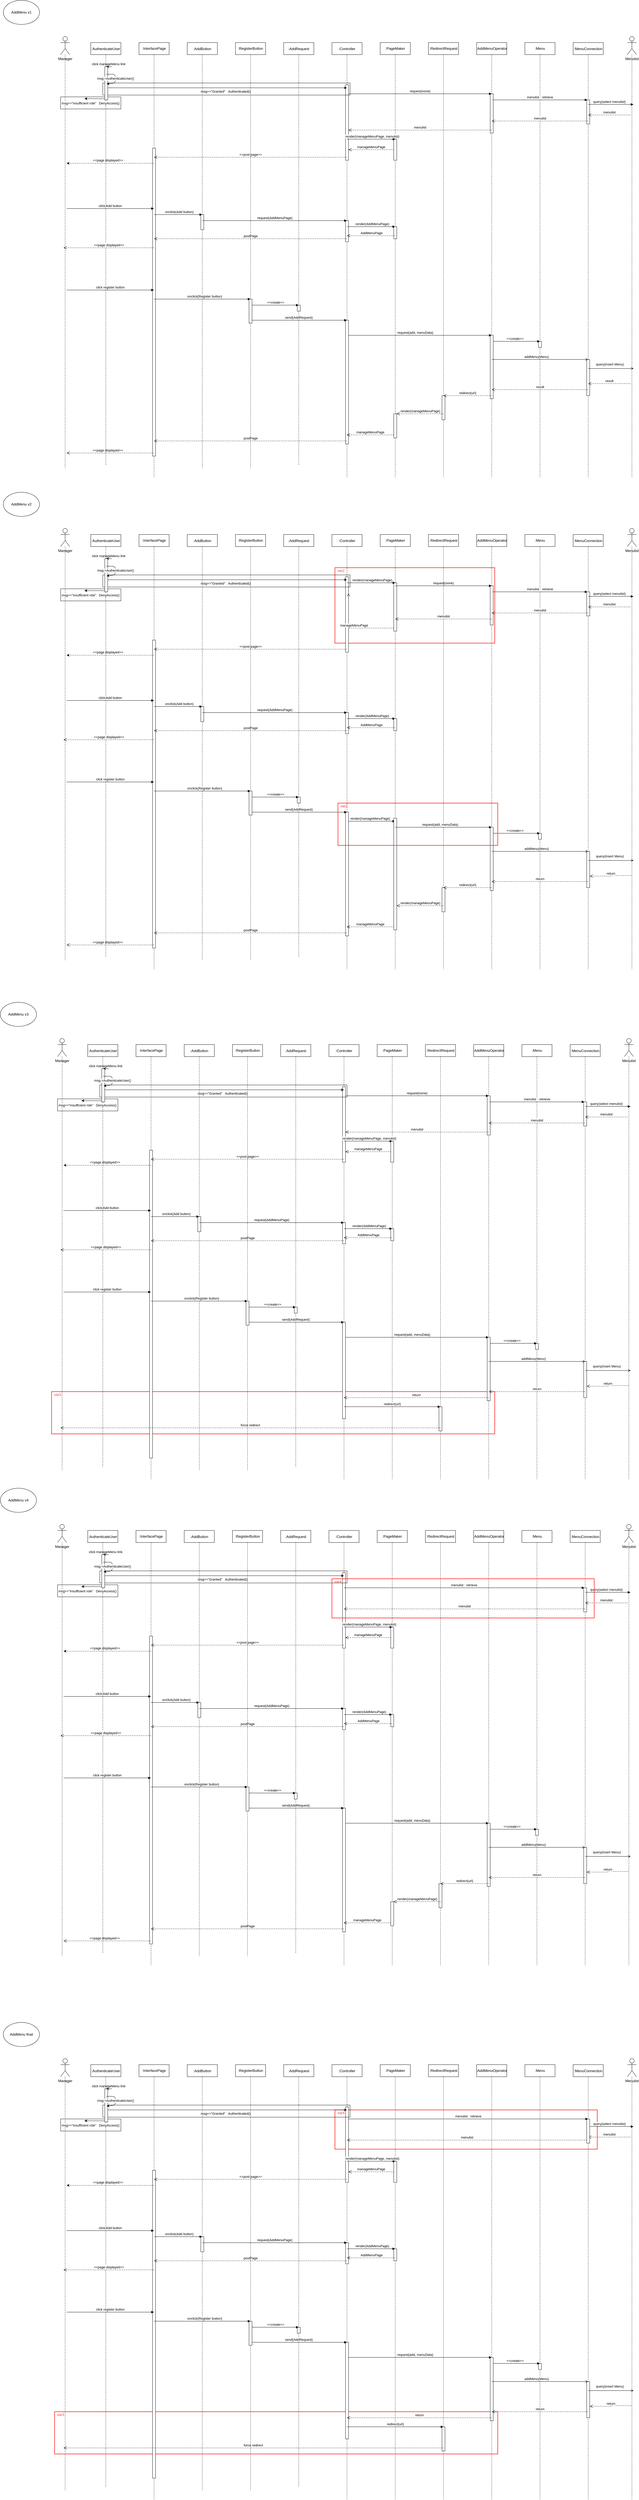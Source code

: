 <mxfile version="14.6.11" type="device"><diagram id="kgpKYQtTHZ0yAKxKKP6v" name="Page-1"><mxGraphModel dx="3762" dy="2222" grid="1" gridSize="10" guides="1" tooltips="1" connect="1" arrows="1" fold="1" page="1" pageScale="1" pageWidth="850" pageHeight="1100" math="0" shadow="0"><root><mxCell id="0"/><mxCell id="1" parent="0"/><mxCell id="uFreUczWSCdFfDw8cOKn-70" value="" style="rounded=0;whiteSpace=wrap;html=1;fillColor=none;strokeColor=#FF3333;strokeWidth=2;" vertex="1" parent="1"><mxGeometry x="-770" y="7930" width="1470" height="140" as="geometry"/></mxCell><mxCell id="4EBH6TTTGv_AC3F8ia5c-263" value="" style="rounded=0;whiteSpace=wrap;html=1;fillColor=none;strokeColor=#FF3333;strokeWidth=2;" parent="1" vertex="1"><mxGeometry x="-780" y="4550" width="1470" height="140" as="geometry"/></mxCell><mxCell id="uFreUczWSCdFfDw8cOKn-76" value="" style="rounded=0;whiteSpace=wrap;html=1;fillColor=none;strokeColor=#FF3333;strokeWidth=2;" vertex="1" parent="1"><mxGeometry x="160" y="6930" width="870" height="130" as="geometry"/></mxCell><mxCell id="4EBH6TTTGv_AC3F8ia5c-109" value="" style="rounded=0;whiteSpace=wrap;html=1;fillColor=none;strokeColor=#FF3333;strokeWidth=2;" parent="1" vertex="1"><mxGeometry x="160" y="1820" width="530" height="250" as="geometry"/></mxCell><mxCell id="3nuBFxr9cyL0pnOWT2aG-1" value=":Controller" style="shape=umlLifeline;perimeter=lifelinePerimeter;container=1;collapsible=0;recursiveResize=0;rounded=0;shadow=0;strokeWidth=1;" parent="1" vertex="1"><mxGeometry x="150" y="80" width="100" height="1440" as="geometry"/></mxCell><mxCell id="3nuBFxr9cyL0pnOWT2aG-2" value="" style="points=[];perimeter=orthogonalPerimeter;rounded=0;shadow=0;strokeWidth=1;" parent="3nuBFxr9cyL0pnOWT2aG-1" vertex="1"><mxGeometry x="45" y="140" width="10" height="250" as="geometry"/></mxCell><mxCell id="PXNCrlwEIbKe0IddY7T8-66" value="" style="html=1;points=[];perimeter=orthogonalPerimeter;" parent="3nuBFxr9cyL0pnOWT2aG-1" vertex="1"><mxGeometry x="45" y="920" width="10" height="410" as="geometry"/></mxCell><mxCell id="PXNCrlwEIbKe0IddY7T8-105" value="" style="html=1;points=[];perimeter=orthogonalPerimeter;" parent="3nuBFxr9cyL0pnOWT2aG-1" vertex="1"><mxGeometry x="45" y="590" width="10" height="70" as="geometry"/></mxCell><mxCell id="3nuBFxr9cyL0pnOWT2aG-5" value=":MenuConnection" style="shape=umlLifeline;perimeter=lifelinePerimeter;container=1;collapsible=0;recursiveResize=0;rounded=0;shadow=0;strokeWidth=1;" parent="1" vertex="1"><mxGeometry x="950" y="80" width="100" height="1440" as="geometry"/></mxCell><mxCell id="PXNCrlwEIbKe0IddY7T8-30" value="" style="html=1;points=[];perimeter=orthogonalPerimeter;" parent="3nuBFxr9cyL0pnOWT2aG-5" vertex="1"><mxGeometry x="45" y="190" width="10" height="80" as="geometry"/></mxCell><mxCell id="PXNCrlwEIbKe0IddY7T8-69" value="" style="html=1;points=[];perimeter=orthogonalPerimeter;" parent="3nuBFxr9cyL0pnOWT2aG-5" vertex="1"><mxGeometry x="45" y="1050" width="10" height="120" as="geometry"/></mxCell><mxCell id="PXNCrlwEIbKe0IddY7T8-4" style="edgeStyle=orthogonalEdgeStyle;rounded=0;orthogonalLoop=1;jettySize=auto;html=1;endArrow=none;endFill=0;dashed=1;" parent="1" source="PXNCrlwEIbKe0IddY7T8-1" edge="1"><mxGeometry relative="1" as="geometry"><mxPoint x="-735" y="1490" as="targetPoint"/><Array as="points"><mxPoint x="-735" y="1490"/></Array></mxGeometry></mxCell><mxCell id="PXNCrlwEIbKe0IddY7T8-1" value="Manager" style="shape=umlActor;verticalLabelPosition=bottom;verticalAlign=top;html=1;outlineConnect=0;" parent="1" vertex="1"><mxGeometry x="-750" y="60" width="30" height="60" as="geometry"/></mxCell><mxCell id="PXNCrlwEIbKe0IddY7T8-5" value=":InterfacePage" style="shape=umlLifeline;perimeter=lifelinePerimeter;whiteSpace=wrap;html=1;container=1;collapsible=0;recursiveResize=0;outlineConnect=0;" parent="1" vertex="1"><mxGeometry x="-490" y="80" width="100" height="1440" as="geometry"/></mxCell><mxCell id="PXNCrlwEIbKe0IddY7T8-62" value="" style="html=1;points=[];perimeter=orthogonalPerimeter;" parent="PXNCrlwEIbKe0IddY7T8-5" vertex="1"><mxGeometry x="45" y="350" width="10" height="1020" as="geometry"/></mxCell><mxCell id="PXNCrlwEIbKe0IddY7T8-24" style="edgeStyle=orthogonalEdgeStyle;rounded=0;orthogonalLoop=1;jettySize=auto;html=1;dashed=1;endArrow=none;endFill=0;endSize=6;" parent="1" source="PXNCrlwEIbKe0IddY7T8-21" edge="1"><mxGeometry relative="1" as="geometry"><mxPoint x="1145" y="1520" as="targetPoint"/><Array as="points"><mxPoint x="1145" y="770"/><mxPoint x="1145" y="770"/></Array></mxGeometry></mxCell><mxCell id="PXNCrlwEIbKe0IddY7T8-21" value="Menulist" style="shape=umlActor;verticalLabelPosition=bottom;verticalAlign=top;html=1;outlineConnect=0;" parent="1" vertex="1"><mxGeometry x="1130" y="60" width="30" height="60" as="geometry"/></mxCell><mxCell id="PXNCrlwEIbKe0IddY7T8-23" value=":PageMaker" style="shape=umlLifeline;perimeter=lifelinePerimeter;whiteSpace=wrap;html=1;container=1;collapsible=0;recursiveResize=0;outlineConnect=0;" parent="1" vertex="1"><mxGeometry x="310" y="80" width="100" height="1440" as="geometry"/></mxCell><mxCell id="PXNCrlwEIbKe0IddY7T8-35" value="" style="html=1;points=[];perimeter=orthogonalPerimeter;" parent="PXNCrlwEIbKe0IddY7T8-23" vertex="1"><mxGeometry x="45" y="320" width="10" height="70" as="geometry"/></mxCell><mxCell id="PXNCrlwEIbKe0IddY7T8-53" value="" style="html=1;points=[];perimeter=orthogonalPerimeter;" parent="PXNCrlwEIbKe0IddY7T8-23" vertex="1"><mxGeometry x="45" y="610" width="10" height="40" as="geometry"/></mxCell><mxCell id="PXNCrlwEIbKe0IddY7T8-26" value=":AddMenuOperator" style="shape=umlLifeline;perimeter=lifelinePerimeter;whiteSpace=wrap;html=1;container=1;collapsible=0;recursiveResize=0;outlineConnect=0;" parent="1" vertex="1"><mxGeometry x="630" y="80" width="100" height="1440" as="geometry"/></mxCell><mxCell id="PXNCrlwEIbKe0IddY7T8-67" value="" style="html=1;points=[];perimeter=orthogonalPerimeter;" parent="PXNCrlwEIbKe0IddY7T8-26" vertex="1"><mxGeometry x="45" y="970" width="10" height="210" as="geometry"/></mxCell><mxCell id="PXNCrlwEIbKe0IddY7T8-94" value="" style="html=1;points=[];perimeter=orthogonalPerimeter;" parent="PXNCrlwEIbKe0IddY7T8-26" vertex="1"><mxGeometry x="45" y="170" width="10" height="130" as="geometry"/></mxCell><mxCell id="PXNCrlwEIbKe0IddY7T8-28" value="request(none)" style="verticalAlign=bottom;endArrow=block;shadow=0;strokeWidth=1;exitX=1;exitY=0.119;exitDx=0;exitDy=0;exitPerimeter=0;" parent="1" source="3nuBFxr9cyL0pnOWT2aG-2" target="PXNCrlwEIbKe0IddY7T8-26" edge="1"><mxGeometry relative="1" as="geometry"><mxPoint x="130" y="260" as="sourcePoint"/><mxPoint x="620" y="245" as="targetPoint"/><Array as="points"/></mxGeometry></mxCell><mxCell id="PXNCrlwEIbKe0IddY7T8-29" value="query(select menulist)" style="verticalAlign=bottom;endArrow=block;shadow=0;strokeWidth=1;" parent="1" source="3nuBFxr9cyL0pnOWT2aG-5" edge="1"><mxGeometry x="-0.063" relative="1" as="geometry"><mxPoint x="770" y="300" as="sourcePoint"/><mxPoint x="1150" y="285" as="targetPoint"/><Array as="points"/><mxPoint as="offset"/></mxGeometry></mxCell><mxCell id="PXNCrlwEIbKe0IddY7T8-34" value=":Menu" style="shape=umlLifeline;perimeter=lifelinePerimeter;whiteSpace=wrap;html=1;container=1;collapsible=0;recursiveResize=0;outlineConnect=0;" parent="1" vertex="1"><mxGeometry x="790" y="80" width="100" height="1440" as="geometry"/></mxCell><mxCell id="PXNCrlwEIbKe0IddY7T8-68" value="" style="html=1;points=[];perimeter=orthogonalPerimeter;" parent="PXNCrlwEIbKe0IddY7T8-34" vertex="1"><mxGeometry x="45" y="990" width="10" height="20" as="geometry"/></mxCell><mxCell id="PXNCrlwEIbKe0IddY7T8-40" value="menulist" style="html=1;verticalAlign=bottom;endArrow=open;dashed=1;endSize=8;rounded=0;edgeStyle=orthogonalEdgeStyle;" parent="1" target="3nuBFxr9cyL0pnOWT2aG-5" edge="1"><mxGeometry relative="1" as="geometry"><mxPoint x="1140" y="320" as="sourcePoint"/><mxPoint x="1010" y="363" as="targetPoint"/><Array as="points"><mxPoint x="1140" y="320"/></Array></mxGeometry></mxCell><mxCell id="PXNCrlwEIbKe0IddY7T8-41" value=":RedirectRequest" style="shape=umlLifeline;perimeter=lifelinePerimeter;whiteSpace=wrap;html=1;container=1;collapsible=0;recursiveResize=0;outlineConnect=0;" parent="1" vertex="1"><mxGeometry x="470" y="80" width="100" height="1440" as="geometry"/></mxCell><mxCell id="PXNCrlwEIbKe0IddY7T8-111" value="" style="html=1;points=[];perimeter=orthogonalPerimeter;" parent="PXNCrlwEIbKe0IddY7T8-41" vertex="1"><mxGeometry x="45" y="1170" width="10" height="80" as="geometry"/></mxCell><mxCell id="PXNCrlwEIbKe0IddY7T8-44" value="click Add button" style="verticalAlign=bottom;endArrow=block;shadow=0;strokeWidth=1;endSize=6;" parent="1" target="PXNCrlwEIbKe0IddY7T8-5" edge="1"><mxGeometry relative="1" as="geometry"><mxPoint x="-730" y="630" as="sourcePoint"/><mxPoint x="-320" y="630" as="targetPoint"/><Array as="points"/></mxGeometry></mxCell><mxCell id="PXNCrlwEIbKe0IddY7T8-52" value="click manageMenu link" style="verticalAlign=bottom;endArrow=block;shadow=0;strokeWidth=1;" parent="1" target="4EBH6TTTGv_AC3F8ia5c-7" edge="1"><mxGeometry x="0.038" relative="1" as="geometry"><mxPoint x="-580" y="160" as="sourcePoint"/><mxPoint x="-155" y="160" as="targetPoint"/><mxPoint as="offset"/><Array as="points"/></mxGeometry></mxCell><mxCell id="PXNCrlwEIbKe0IddY7T8-59" value="postPage" style="html=1;verticalAlign=bottom;endArrow=open;dashed=1;endSize=8;rounded=0;edgeStyle=orthogonalEdgeStyle;" parent="1" source="3nuBFxr9cyL0pnOWT2aG-1" target="PXNCrlwEIbKe0IddY7T8-5" edge="1"><mxGeometry relative="1" as="geometry"><mxPoint x="170" y="800" as="sourcePoint"/><mxPoint x="120" y="800" as="targetPoint"/><Array as="points"><mxPoint x="-70" y="730"/><mxPoint x="-70" y="730"/></Array></mxGeometry></mxCell><mxCell id="PXNCrlwEIbKe0IddY7T8-71" value="request(add, menuData)" style="verticalAlign=bottom;endArrow=block;shadow=0;strokeWidth=1;" parent="1" source="PXNCrlwEIbKe0IddY7T8-66" target="PXNCrlwEIbKe0IddY7T8-26" edge="1"><mxGeometry x="-0.067" relative="1" as="geometry"><mxPoint x="420" y="1099" as="sourcePoint"/><mxPoint x="530" y="1099" as="targetPoint"/><mxPoint as="offset"/><Array as="points"><mxPoint x="400" y="1050"/><mxPoint x="470" y="1050"/></Array></mxGeometry></mxCell><mxCell id="PXNCrlwEIbKe0IddY7T8-72" value="&lt;&lt;create&gt;&gt;" style="verticalAlign=bottom;endArrow=block;shadow=0;strokeWidth=1;" parent="1" source="PXNCrlwEIbKe0IddY7T8-67" target="PXNCrlwEIbKe0IddY7T8-34" edge="1"><mxGeometry x="-0.059" relative="1" as="geometry"><mxPoint x="710" y="1110" as="sourcePoint"/><mxPoint x="800" y="1110" as="targetPoint"/><mxPoint as="offset"/><Array as="points"><mxPoint x="700" y="1070"/><mxPoint x="740" y="1070"/><mxPoint x="800" y="1070"/></Array></mxGeometry></mxCell><mxCell id="PXNCrlwEIbKe0IddY7T8-73" value="addMenu(Menu)" style="verticalAlign=bottom;endArrow=open;shadow=0;strokeWidth=1;endFill=0;" parent="1" source="PXNCrlwEIbKe0IddY7T8-26" target="3nuBFxr9cyL0pnOWT2aG-5" edge="1"><mxGeometry x="-0.067" relative="1" as="geometry"><mxPoint x="710" y="1130" as="sourcePoint"/><mxPoint x="970" y="1130" as="targetPoint"/><mxPoint as="offset"/><Array as="points"><mxPoint x="720" y="1130"/><mxPoint x="790" y="1130"/><mxPoint x="930" y="1130"/></Array></mxGeometry></mxCell><mxCell id="PXNCrlwEIbKe0IddY7T8-74" value="query(insert Menu)" style="verticalAlign=bottom;endArrow=open;shadow=0;strokeWidth=1;endFill=0;" parent="1" edge="1"><mxGeometry x="-0.045" y="5" relative="1" as="geometry"><mxPoint x="1000" y="1160" as="sourcePoint"/><mxPoint x="1150.5" y="1160" as="targetPoint"/><Array as="points"/><mxPoint as="offset"/></mxGeometry></mxCell><mxCell id="PXNCrlwEIbKe0IddY7T8-91" value="postPage" style="html=1;verticalAlign=bottom;endArrow=open;dashed=1;endSize=8;rounded=0;edgeStyle=orthogonalEdgeStyle;" parent="1" source="3nuBFxr9cyL0pnOWT2aG-1" target="PXNCrlwEIbKe0IddY7T8-5" edge="1"><mxGeometry relative="1" as="geometry"><mxPoint x="150" y="1400" as="sourcePoint"/><mxPoint x="60" y="1390" as="targetPoint"/><Array as="points"><mxPoint x="110" y="1400"/><mxPoint x="110" y="1400"/></Array></mxGeometry></mxCell><mxCell id="PXNCrlwEIbKe0IddY7T8-93" value="&amp;lt;&amp;lt;page displayed&amp;gt;&amp;gt;" style="html=1;verticalAlign=bottom;endArrow=open;dashed=1;endSize=8;rounded=0;edgeStyle=orthogonalEdgeStyle;" parent="1" source="PXNCrlwEIbKe0IddY7T8-5" edge="1"><mxGeometry x="0.059" relative="1" as="geometry"><mxPoint x="-470" y="1440" as="sourcePoint"/><mxPoint x="-730" y="1440" as="targetPoint"/><mxPoint as="offset"/><Array as="points"><mxPoint x="-500" y="1440"/><mxPoint x="-500" y="1440"/></Array></mxGeometry></mxCell><mxCell id="PXNCrlwEIbKe0IddY7T8-95" value="menulist : retrieve" style="verticalAlign=bottom;endArrow=block;shadow=0;strokeWidth=1;exitX=1;exitY=0.119;exitDx=0;exitDy=0;exitPerimeter=0;" parent="1" edge="1"><mxGeometry relative="1" as="geometry"><mxPoint x="682.75" y="270" as="sourcePoint"/><mxPoint x="997.25" y="270" as="targetPoint"/><Array as="points"/></mxGeometry></mxCell><mxCell id="PXNCrlwEIbKe0IddY7T8-96" value="menulist" style="html=1;verticalAlign=bottom;endArrow=open;dashed=1;endSize=8;rounded=0;edgeStyle=orthogonalEdgeStyle;strokeWidth=1;" parent="1" source="3nuBFxr9cyL0pnOWT2aG-5" target="PXNCrlwEIbKe0IddY7T8-26" edge="1"><mxGeometry relative="1" as="geometry"><mxPoint x="980" y="380" as="sourcePoint"/><mxPoint x="900" y="380" as="targetPoint"/><Array as="points"><mxPoint x="890" y="340"/><mxPoint x="890" y="340"/></Array></mxGeometry></mxCell><mxCell id="PXNCrlwEIbKe0IddY7T8-97" value="menulist" style="html=1;verticalAlign=bottom;endArrow=open;dashed=1;endSize=8;rounded=0;edgeStyle=orthogonalEdgeStyle;strokeWidth=1;" parent="1" source="PXNCrlwEIbKe0IddY7T8-26" target="3nuBFxr9cyL0pnOWT2aG-2" edge="1"><mxGeometry relative="1" as="geometry"><mxPoint x="680" y="390" as="sourcePoint"/><mxPoint x="420" y="390" as="targetPoint"/><Array as="points"><mxPoint x="610" y="370"/><mxPoint x="610" y="370"/></Array></mxGeometry></mxCell><mxCell id="PXNCrlwEIbKe0IddY7T8-98" value="result" style="html=1;verticalAlign=bottom;endArrow=open;dashed=1;endSize=8;rounded=0;edgeStyle=orthogonalEdgeStyle;strokeWidth=1;" parent="1" source="3nuBFxr9cyL0pnOWT2aG-5" target="PXNCrlwEIbKe0IddY7T8-26" edge="1"><mxGeometry relative="1" as="geometry"><mxPoint x="970" y="1240" as="sourcePoint"/><mxPoint x="710" y="1240" as="targetPoint"/><Array as="points"><mxPoint x="740" y="1230"/><mxPoint x="740" y="1230"/></Array></mxGeometry></mxCell><mxCell id="PXNCrlwEIbKe0IddY7T8-103" value="render(manageMenuPage, menulist)" style="verticalAlign=bottom;endArrow=block;shadow=0;strokeWidth=1;" parent="1" edge="1"><mxGeometry x="0.053" relative="1" as="geometry"><mxPoint x="200" y="400" as="sourcePoint"/><mxPoint x="360" y="400" as="targetPoint"/><mxPoint as="offset"/><Array as="points"><mxPoint x="270.5" y="400"/></Array></mxGeometry></mxCell><mxCell id="PXNCrlwEIbKe0IddY7T8-106" value="render(AddMenuPage)" style="verticalAlign=bottom;endArrow=block;shadow=0;strokeWidth=1;" parent="1" target="PXNCrlwEIbKe0IddY7T8-23" edge="1"><mxGeometry x="0.053" relative="1" as="geometry"><mxPoint x="200" y="690" as="sourcePoint"/><mxPoint x="320" y="690" as="targetPoint"/><mxPoint as="offset"/><Array as="points"><mxPoint x="270.5" y="690"/></Array></mxGeometry></mxCell><mxCell id="PXNCrlwEIbKe0IddY7T8-108" value="manageMenuPage" style="html=1;verticalAlign=bottom;endArrow=open;dashed=1;endSize=8;rounded=0;edgeStyle=orthogonalEdgeStyle;" parent="1" source="PXNCrlwEIbKe0IddY7T8-35" target="3nuBFxr9cyL0pnOWT2aG-2" edge="1"><mxGeometry relative="1" as="geometry"><mxPoint x="350.5" y="480" as="sourcePoint"/><mxPoint x="230" y="482" as="targetPoint"/><Array as="points"><mxPoint x="260" y="435"/><mxPoint x="260" y="435"/></Array></mxGeometry></mxCell><mxCell id="PXNCrlwEIbKe0IddY7T8-109" value="&amp;lt;&amp;lt;post page&amp;gt;&amp;gt;" style="html=1;verticalAlign=bottom;endArrow=open;dashed=1;endSize=8;rounded=0;edgeStyle=orthogonalEdgeStyle;" parent="1" source="3nuBFxr9cyL0pnOWT2aG-1" target="PXNCrlwEIbKe0IddY7T8-5" edge="1"><mxGeometry relative="1" as="geometry"><mxPoint x="160" y="460" as="sourcePoint"/><mxPoint x="60" y="512" as="targetPoint"/><Array as="points"><mxPoint x="120" y="460"/><mxPoint x="120" y="460"/></Array></mxGeometry></mxCell><mxCell id="PXNCrlwEIbKe0IddY7T8-112" value="redirect(url)" style="html=1;verticalAlign=bottom;endArrow=open;dashed=1;endSize=8;rounded=0;edgeStyle=orthogonalEdgeStyle;strokeWidth=1;" parent="1" source="PXNCrlwEIbKe0IddY7T8-26" target="PXNCrlwEIbKe0IddY7T8-41" edge="1"><mxGeometry relative="1" as="geometry"><mxPoint x="880" y="1270" as="sourcePoint"/><mxPoint x="560" y="1250" as="targetPoint"/><Array as="points"><mxPoint x="600" y="1250"/><mxPoint x="600" y="1250"/></Array></mxGeometry></mxCell><mxCell id="PXNCrlwEIbKe0IddY7T8-113" value="render(manageMenuPage)" style="html=1;verticalAlign=bottom;endArrow=open;dashed=1;endSize=8;rounded=0;edgeStyle=orthogonalEdgeStyle;strokeWidth=1;" parent="1" target="PXNCrlwEIbKe0IddY7T8-114" edge="1"><mxGeometry relative="1" as="geometry"><mxPoint x="520" y="1310" as="sourcePoint"/><mxPoint x="360" y="1310" as="targetPoint"/><Array as="points"><mxPoint x="440.5" y="1310"/><mxPoint x="440.5" y="1310"/></Array></mxGeometry></mxCell><mxCell id="PXNCrlwEIbKe0IddY7T8-114" value="" style="html=1;points=[];perimeter=orthogonalPerimeter;" parent="1" vertex="1"><mxGeometry x="355" y="1310" width="10" height="80" as="geometry"/></mxCell><mxCell id="PXNCrlwEIbKe0IddY7T8-117" value="manageMenuPage" style="html=1;verticalAlign=bottom;endArrow=open;dashed=1;endSize=8;rounded=0;edgeStyle=orthogonalEdgeStyle;strokeWidth=1;" parent="1" edge="1"><mxGeometry relative="1" as="geometry"><mxPoint x="355" y="1380" as="sourcePoint"/><mxPoint x="199.5" y="1380" as="targetPoint"/><Array as="points"><mxPoint x="260" y="1380"/><mxPoint x="260" y="1380"/></Array></mxGeometry></mxCell><mxCell id="4EBH6TTTGv_AC3F8ia5c-1" value="" style="rounded=0;whiteSpace=wrap;html=1;fillColor=none;" parent="1" vertex="1"><mxGeometry x="-610" y="214" width="820" height="40" as="geometry"/></mxCell><mxCell id="4EBH6TTTGv_AC3F8ia5c-3" value="msg==&quot;Granted&quot;&amp;nbsp; &amp;nbsp;Authenticated()" style="endArrow=classic;html=1;" parent="1" source="4EBH6TTTGv_AC3F8ia5c-8" target="3nuBFxr9cyL0pnOWT2aG-1" edge="1"><mxGeometry x="-0.015" y="-12" width="50" height="50" relative="1" as="geometry"><mxPoint x="-432.6" y="232.05" as="sourcePoint"/><mxPoint x="150" y="232" as="targetPoint"/><mxPoint as="offset"/><Array as="points"><mxPoint x="-500" y="230"/></Array></mxGeometry></mxCell><mxCell id="4EBH6TTTGv_AC3F8ia5c-4" value="" style="rounded=0;whiteSpace=wrap;html=1;fillColor=none;" parent="1" vertex="1"><mxGeometry x="-750" y="260" width="200" height="40" as="geometry"/></mxCell><mxCell id="4EBH6TTTGv_AC3F8ia5c-5" value="&amp;lt;&amp;lt;page displayed&amp;gt;&amp;gt;" style="endArrow=classic;html=1;dashed=1;" parent="1" source="PXNCrlwEIbKe0IddY7T8-5" edge="1"><mxGeometry x="0.052" y="-10" width="50" height="50" relative="1" as="geometry"><mxPoint x="-320" y="480" as="sourcePoint"/><mxPoint x="-730" y="480" as="targetPoint"/><mxPoint as="offset"/><Array as="points"/></mxGeometry></mxCell><mxCell id="4EBH6TTTGv_AC3F8ia5c-7" value=":AuthenticateUser" style="shape=umlLifeline;perimeter=lifelinePerimeter;container=1;collapsible=0;recursiveResize=0;rounded=0;shadow=0;strokeWidth=1;" parent="1" vertex="1"><mxGeometry x="-650" y="80" width="100" height="1400" as="geometry"/></mxCell><mxCell id="4EBH6TTTGv_AC3F8ia5c-8" value="" style="points=[];perimeter=orthogonalPerimeter;rounded=0;shadow=0;strokeWidth=1;" parent="4EBH6TTTGv_AC3F8ia5c-7" vertex="1"><mxGeometry x="46.5" y="80" width="10" height="110" as="geometry"/></mxCell><mxCell id="4EBH6TTTGv_AC3F8ia5c-9" value="msg:=AuthenticateUser()" style="endArrow=classic;html=1;exitX=0.5;exitY=0.151;exitDx=0;exitDy=0;exitPerimeter=0;entryX=0.51;entryY=0.202;entryDx=0;entryDy=0;entryPerimeter=0;" parent="4EBH6TTTGv_AC3F8ia5c-7" edge="1"><mxGeometry width="50" height="50" relative="1" as="geometry"><mxPoint x="51.5" y="105.13" as="sourcePoint"/><mxPoint x="52.5" y="137.26" as="targetPoint"/><Array as="points"><mxPoint x="81.5" y="105"/><mxPoint x="81.5" y="134"/></Array></mxGeometry></mxCell><mxCell id="4EBH6TTTGv_AC3F8ia5c-11" value=":AddButton" style="shape=umlLifeline;perimeter=lifelinePerimeter;container=1;collapsible=0;recursiveResize=0;rounded=0;shadow=0;strokeWidth=1;" parent="1" vertex="1"><mxGeometry x="-330" y="80" width="100" height="1410" as="geometry"/></mxCell><mxCell id="4EBH6TTTGv_AC3F8ia5c-14" value="" style="points=[];perimeter=orthogonalPerimeter;rounded=0;shadow=0;strokeWidth=1;" parent="4EBH6TTTGv_AC3F8ia5c-11" vertex="1"><mxGeometry x="45" y="570" width="10" height="50" as="geometry"/></mxCell><mxCell id="4EBH6TTTGv_AC3F8ia5c-13" value=":AddRequest" style="shape=umlLifeline;perimeter=lifelinePerimeter;container=1;collapsible=0;recursiveResize=0;rounded=0;shadow=0;strokeWidth=1;" parent="1" vertex="1"><mxGeometry x="-10" y="80" width="100" height="1400" as="geometry"/></mxCell><mxCell id="4EBH6TTTGv_AC3F8ia5c-34" value="" style="html=1;points=[];perimeter=orthogonalPerimeter;" parent="4EBH6TTTGv_AC3F8ia5c-13" vertex="1"><mxGeometry x="45" y="870" width="10" height="20" as="geometry"/></mxCell><mxCell id="4EBH6TTTGv_AC3F8ia5c-10" value="msg==&quot;insufficient role&quot;&amp;nbsp; &amp;nbsp;DenyAccess()" style="endArrow=classic;html=1;exitX=0.472;exitY=0.278;exitDx=0;exitDy=0;exitPerimeter=0;" parent="1" edge="1"><mxGeometry x="0.404" y="15" width="50" height="50" relative="1" as="geometry"><mxPoint x="-603.8" y="266.14" as="sourcePoint"/><mxPoint x="-671" y="266" as="targetPoint"/><mxPoint as="offset"/><Array as="points"/></mxGeometry></mxCell><mxCell id="4EBH6TTTGv_AC3F8ia5c-17" value="click register button" style="verticalAlign=bottom;endArrow=block;shadow=0;strokeWidth=1;endSize=6;" parent="1" target="PXNCrlwEIbKe0IddY7T8-5" edge="1"><mxGeometry relative="1" as="geometry"><mxPoint x="-730" y="900" as="sourcePoint"/><mxPoint x="-480.25" y="900" as="targetPoint"/></mxGeometry></mxCell><mxCell id="4EBH6TTTGv_AC3F8ia5c-18" value="onclick(Add button)" style="verticalAlign=bottom;endArrow=block;shadow=0;strokeWidth=1;" parent="1" source="PXNCrlwEIbKe0IddY7T8-5" target="4EBH6TTTGv_AC3F8ia5c-11" edge="1"><mxGeometry x="0.053" relative="1" as="geometry"><mxPoint x="-250" y="650" as="sourcePoint"/><mxPoint x="-350" y="650" as="targetPoint"/><mxPoint as="offset"/><Array as="points"><mxPoint x="-320" y="650"/></Array></mxGeometry></mxCell><mxCell id="4EBH6TTTGv_AC3F8ia5c-20" value="&amp;lt;&amp;lt;create&amp;gt;&amp;gt;" style="html=1;verticalAlign=bottom;endArrow=block;" parent="1" source="4EBH6TTTGv_AC3F8ia5c-33" target="4EBH6TTTGv_AC3F8ia5c-13" edge="1"><mxGeometry width="80" relative="1" as="geometry"><mxPoint x="-90" y="950" as="sourcePoint"/><mxPoint y="950" as="targetPoint"/><Array as="points"><mxPoint x="-60" y="950"/></Array></mxGeometry></mxCell><mxCell id="4EBH6TTTGv_AC3F8ia5c-21" value="send(AddRequest)" style="html=1;verticalAlign=bottom;endArrow=block;" parent="1" source="4EBH6TTTGv_AC3F8ia5c-31" target="3nuBFxr9cyL0pnOWT2aG-1" edge="1"><mxGeometry width="80" relative="1" as="geometry"><mxPoint x="-100" y="1000" as="sourcePoint"/><mxPoint x="180" y="1000" as="targetPoint"/><Array as="points"><mxPoint x="-30" y="1000"/></Array></mxGeometry></mxCell><mxCell id="4EBH6TTTGv_AC3F8ia5c-22" value="AddMenuPage" style="html=1;verticalAlign=bottom;endArrow=open;dashed=1;endSize=8;" parent="1" source="PXNCrlwEIbKe0IddY7T8-23" target="3nuBFxr9cyL0pnOWT2aG-1" edge="1"><mxGeometry x="-0.006" relative="1" as="geometry"><mxPoint x="340" y="730" as="sourcePoint"/><mxPoint x="230" y="730" as="targetPoint"/><Array as="points"><mxPoint x="230" y="720"/></Array><mxPoint x="1" as="offset"/></mxGeometry></mxCell><mxCell id="4EBH6TTTGv_AC3F8ia5c-23" value="request(AddMenuPage)" style="html=1;verticalAlign=bottom;endArrow=block;" parent="1" source="4EBH6TTTGv_AC3F8ia5c-11" target="3nuBFxr9cyL0pnOWT2aG-1" edge="1"><mxGeometry width="80" relative="1" as="geometry"><mxPoint x="-50" y="670" as="sourcePoint"/><mxPoint x="-40" y="670" as="targetPoint"/><Array as="points"><mxPoint x="-60" y="670"/></Array></mxGeometry></mxCell><mxCell id="4EBH6TTTGv_AC3F8ia5c-24" value="&amp;lt;&amp;lt;page displayed&amp;gt;&amp;gt;" style="html=1;verticalAlign=bottom;endArrow=open;dashed=1;endSize=8;" parent="1" source="PXNCrlwEIbKe0IddY7T8-5" edge="1"><mxGeometry relative="1" as="geometry"><mxPoint x="-470" y="760" as="sourcePoint"/><mxPoint x="-740" y="760" as="targetPoint"/><mxPoint as="offset"/></mxGeometry></mxCell><mxCell id="4EBH6TTTGv_AC3F8ia5c-31" value=":RegisterButton" style="shape=umlLifeline;perimeter=lifelinePerimeter;whiteSpace=wrap;html=1;container=1;collapsible=0;recursiveResize=0;outlineConnect=0;" parent="1" vertex="1"><mxGeometry x="-170" y="80" width="100" height="1410" as="geometry"/></mxCell><mxCell id="4EBH6TTTGv_AC3F8ia5c-33" value="" style="html=1;points=[];perimeter=orthogonalPerimeter;" parent="4EBH6TTTGv_AC3F8ia5c-31" vertex="1"><mxGeometry x="45" y="850" width="10" height="80" as="geometry"/></mxCell><mxCell id="4EBH6TTTGv_AC3F8ia5c-32" value="onclick(Register button)" style="verticalAlign=bottom;endArrow=block;shadow=0;strokeWidth=1;" parent="1" source="PXNCrlwEIbKe0IddY7T8-5" target="4EBH6TTTGv_AC3F8ia5c-31" edge="1"><mxGeometry x="0.053" relative="1" as="geometry"><mxPoint x="-410" y="930" as="sourcePoint"/><mxPoint x="-280" y="930" as="targetPoint"/><mxPoint as="offset"/><Array as="points"><mxPoint x="-319.5" y="930"/></Array></mxGeometry></mxCell><mxCell id="4EBH6TTTGv_AC3F8ia5c-35" value=":Controller" style="shape=umlLifeline;perimeter=lifelinePerimeter;container=1;collapsible=0;recursiveResize=0;rounded=0;shadow=0;strokeWidth=1;" parent="1" vertex="1"><mxGeometry x="150" y="1710" width="100" height="1440" as="geometry"/></mxCell><mxCell id="4EBH6TTTGv_AC3F8ia5c-36" value="" style="points=[];perimeter=orthogonalPerimeter;rounded=0;shadow=0;strokeWidth=1;" parent="4EBH6TTTGv_AC3F8ia5c-35" vertex="1"><mxGeometry x="45" y="140" width="10" height="250" as="geometry"/></mxCell><mxCell id="4EBH6TTTGv_AC3F8ia5c-37" value="" style="html=1;points=[];perimeter=orthogonalPerimeter;" parent="4EBH6TTTGv_AC3F8ia5c-35" vertex="1"><mxGeometry x="45" y="920" width="10" height="410" as="geometry"/></mxCell><mxCell id="4EBH6TTTGv_AC3F8ia5c-38" value="" style="html=1;points=[];perimeter=orthogonalPerimeter;" parent="4EBH6TTTGv_AC3F8ia5c-35" vertex="1"><mxGeometry x="45" y="590" width="10" height="70" as="geometry"/></mxCell><mxCell id="4EBH6TTTGv_AC3F8ia5c-39" value=":MenuConnection" style="shape=umlLifeline;perimeter=lifelinePerimeter;container=1;collapsible=0;recursiveResize=0;rounded=0;shadow=0;strokeWidth=1;" parent="1" vertex="1"><mxGeometry x="950" y="1710" width="100" height="1440" as="geometry"/></mxCell><mxCell id="4EBH6TTTGv_AC3F8ia5c-40" value="" style="html=1;points=[];perimeter=orthogonalPerimeter;" parent="4EBH6TTTGv_AC3F8ia5c-39" vertex="1"><mxGeometry x="45" y="190" width="10" height="80" as="geometry"/></mxCell><mxCell id="4EBH6TTTGv_AC3F8ia5c-41" value="" style="html=1;points=[];perimeter=orthogonalPerimeter;" parent="4EBH6TTTGv_AC3F8ia5c-39" vertex="1"><mxGeometry x="45" y="1050" width="10" height="120" as="geometry"/></mxCell><mxCell id="4EBH6TTTGv_AC3F8ia5c-42" style="edgeStyle=orthogonalEdgeStyle;rounded=0;orthogonalLoop=1;jettySize=auto;html=1;endArrow=none;endFill=0;dashed=1;" parent="1" source="4EBH6TTTGv_AC3F8ia5c-43" edge="1"><mxGeometry relative="1" as="geometry"><mxPoint x="-735" y="3120" as="targetPoint"/><Array as="points"><mxPoint x="-735" y="3120"/></Array></mxGeometry></mxCell><mxCell id="4EBH6TTTGv_AC3F8ia5c-43" value="Manager" style="shape=umlActor;verticalLabelPosition=bottom;verticalAlign=top;html=1;outlineConnect=0;" parent="1" vertex="1"><mxGeometry x="-750" y="1690" width="30" height="60" as="geometry"/></mxCell><mxCell id="4EBH6TTTGv_AC3F8ia5c-44" value=":InterfacePage" style="shape=umlLifeline;perimeter=lifelinePerimeter;whiteSpace=wrap;html=1;container=1;collapsible=0;recursiveResize=0;outlineConnect=0;" parent="1" vertex="1"><mxGeometry x="-490" y="1710" width="100" height="1440" as="geometry"/></mxCell><mxCell id="4EBH6TTTGv_AC3F8ia5c-45" value="" style="html=1;points=[];perimeter=orthogonalPerimeter;" parent="4EBH6TTTGv_AC3F8ia5c-44" vertex="1"><mxGeometry x="45" y="350" width="10" height="1020" as="geometry"/></mxCell><mxCell id="4EBH6TTTGv_AC3F8ia5c-46" style="edgeStyle=orthogonalEdgeStyle;rounded=0;orthogonalLoop=1;jettySize=auto;html=1;dashed=1;endArrow=none;endFill=0;endSize=6;" parent="1" source="4EBH6TTTGv_AC3F8ia5c-47" edge="1"><mxGeometry relative="1" as="geometry"><mxPoint x="1145" y="3150" as="targetPoint"/><Array as="points"><mxPoint x="1145" y="2400"/><mxPoint x="1145" y="2400"/></Array></mxGeometry></mxCell><mxCell id="4EBH6TTTGv_AC3F8ia5c-47" value="Menulist" style="shape=umlActor;verticalLabelPosition=bottom;verticalAlign=top;html=1;outlineConnect=0;" parent="1" vertex="1"><mxGeometry x="1130" y="1690" width="30" height="60" as="geometry"/></mxCell><mxCell id="4EBH6TTTGv_AC3F8ia5c-48" value=":PageMaker" style="shape=umlLifeline;perimeter=lifelinePerimeter;whiteSpace=wrap;html=1;container=1;collapsible=0;recursiveResize=0;outlineConnect=0;" parent="1" vertex="1"><mxGeometry x="310" y="1710" width="100" height="1440" as="geometry"/></mxCell><mxCell id="4EBH6TTTGv_AC3F8ia5c-49" value="" style="html=1;points=[];perimeter=orthogonalPerimeter;" parent="4EBH6TTTGv_AC3F8ia5c-48" vertex="1"><mxGeometry x="45" y="160" width="10" height="160" as="geometry"/></mxCell><mxCell id="4EBH6TTTGv_AC3F8ia5c-50" value="" style="html=1;points=[];perimeter=orthogonalPerimeter;" parent="4EBH6TTTGv_AC3F8ia5c-48" vertex="1"><mxGeometry x="45" y="610" width="10" height="40" as="geometry"/></mxCell><mxCell id="4EBH6TTTGv_AC3F8ia5c-51" value=":AddMenuOperator" style="shape=umlLifeline;perimeter=lifelinePerimeter;whiteSpace=wrap;html=1;container=1;collapsible=0;recursiveResize=0;outlineConnect=0;" parent="1" vertex="1"><mxGeometry x="630" y="1710" width="100" height="1440" as="geometry"/></mxCell><mxCell id="4EBH6TTTGv_AC3F8ia5c-52" value="" style="html=1;points=[];perimeter=orthogonalPerimeter;" parent="4EBH6TTTGv_AC3F8ia5c-51" vertex="1"><mxGeometry x="45" y="970" width="10" height="210" as="geometry"/></mxCell><mxCell id="4EBH6TTTGv_AC3F8ia5c-53" value="" style="html=1;points=[];perimeter=orthogonalPerimeter;" parent="4EBH6TTTGv_AC3F8ia5c-51" vertex="1"><mxGeometry x="45" y="170" width="10" height="130" as="geometry"/></mxCell><mxCell id="4EBH6TTTGv_AC3F8ia5c-54" value="request(none)" style="verticalAlign=bottom;endArrow=block;shadow=0;strokeWidth=1;" parent="1" source="4EBH6TTTGv_AC3F8ia5c-48" target="4EBH6TTTGv_AC3F8ia5c-51" edge="1"><mxGeometry relative="1" as="geometry"><mxPoint x="390" y="1880" as="sourcePoint"/><mxPoint x="620" y="1875" as="targetPoint"/><Array as="points"><mxPoint x="470" y="1880"/></Array></mxGeometry></mxCell><mxCell id="4EBH6TTTGv_AC3F8ia5c-55" value="query(select menulist)" style="verticalAlign=bottom;endArrow=block;shadow=0;strokeWidth=1;" parent="1" source="4EBH6TTTGv_AC3F8ia5c-39" edge="1"><mxGeometry x="-0.063" relative="1" as="geometry"><mxPoint x="770" y="1930" as="sourcePoint"/><mxPoint x="1150" y="1915" as="targetPoint"/><Array as="points"/><mxPoint as="offset"/></mxGeometry></mxCell><mxCell id="4EBH6TTTGv_AC3F8ia5c-56" value=":Menu" style="shape=umlLifeline;perimeter=lifelinePerimeter;whiteSpace=wrap;html=1;container=1;collapsible=0;recursiveResize=0;outlineConnect=0;" parent="1" vertex="1"><mxGeometry x="790" y="1710" width="100" height="1440" as="geometry"/></mxCell><mxCell id="4EBH6TTTGv_AC3F8ia5c-57" value="" style="html=1;points=[];perimeter=orthogonalPerimeter;" parent="4EBH6TTTGv_AC3F8ia5c-56" vertex="1"><mxGeometry x="45" y="990" width="10" height="20" as="geometry"/></mxCell><mxCell id="4EBH6TTTGv_AC3F8ia5c-58" value="menulist" style="html=1;verticalAlign=bottom;endArrow=open;dashed=1;endSize=8;rounded=0;edgeStyle=orthogonalEdgeStyle;" parent="1" target="4EBH6TTTGv_AC3F8ia5c-39" edge="1"><mxGeometry relative="1" as="geometry"><mxPoint x="1140" y="1950" as="sourcePoint"/><mxPoint x="1010" y="1993" as="targetPoint"/><Array as="points"><mxPoint x="1140" y="1950"/></Array></mxGeometry></mxCell><mxCell id="4EBH6TTTGv_AC3F8ia5c-59" value=":RedirectRequest" style="shape=umlLifeline;perimeter=lifelinePerimeter;whiteSpace=wrap;html=1;container=1;collapsible=0;recursiveResize=0;outlineConnect=0;" parent="1" vertex="1"><mxGeometry x="470" y="1710" width="100" height="1440" as="geometry"/></mxCell><mxCell id="4EBH6TTTGv_AC3F8ia5c-60" value="" style="html=1;points=[];perimeter=orthogonalPerimeter;" parent="4EBH6TTTGv_AC3F8ia5c-59" vertex="1"><mxGeometry x="45" y="1170" width="10" height="80" as="geometry"/></mxCell><mxCell id="4EBH6TTTGv_AC3F8ia5c-61" value="click Add button" style="verticalAlign=bottom;endArrow=block;shadow=0;strokeWidth=1;endSize=6;" parent="1" target="4EBH6TTTGv_AC3F8ia5c-44" edge="1"><mxGeometry relative="1" as="geometry"><mxPoint x="-730" y="2260" as="sourcePoint"/><mxPoint x="-320" y="2260" as="targetPoint"/><Array as="points"/></mxGeometry></mxCell><mxCell id="4EBH6TTTGv_AC3F8ia5c-62" value="click manageMenu link" style="verticalAlign=bottom;endArrow=block;shadow=0;strokeWidth=1;" parent="1" target="4EBH6TTTGv_AC3F8ia5c-89" edge="1"><mxGeometry x="0.038" relative="1" as="geometry"><mxPoint x="-580" y="1790" as="sourcePoint"/><mxPoint x="-155" y="1790" as="targetPoint"/><mxPoint as="offset"/><Array as="points"/></mxGeometry></mxCell><mxCell id="4EBH6TTTGv_AC3F8ia5c-63" value="postPage" style="html=1;verticalAlign=bottom;endArrow=open;dashed=1;endSize=8;rounded=0;edgeStyle=orthogonalEdgeStyle;" parent="1" source="4EBH6TTTGv_AC3F8ia5c-35" target="4EBH6TTTGv_AC3F8ia5c-44" edge="1"><mxGeometry relative="1" as="geometry"><mxPoint x="170" y="2430" as="sourcePoint"/><mxPoint x="120" y="2430" as="targetPoint"/><Array as="points"><mxPoint x="-70" y="2360"/><mxPoint x="-70" y="2360"/></Array></mxGeometry></mxCell><mxCell id="4EBH6TTTGv_AC3F8ia5c-64" value="render(manageMenuPage)" style="verticalAlign=bottom;endArrow=block;shadow=0;strokeWidth=1;" parent="1" source="4EBH6TTTGv_AC3F8ia5c-37" target="4EBH6TTTGv_AC3F8ia5c-48" edge="1"><mxGeometry x="-0.067" relative="1" as="geometry"><mxPoint x="420" y="2729" as="sourcePoint"/><mxPoint x="330" y="2664" as="targetPoint"/><mxPoint as="offset"/><Array as="points"><mxPoint x="300" y="2660"/></Array></mxGeometry></mxCell><mxCell id="4EBH6TTTGv_AC3F8ia5c-65" value="&lt;&lt;create&gt;&gt;" style="verticalAlign=bottom;endArrow=block;shadow=0;strokeWidth=1;" parent="1" source="4EBH6TTTGv_AC3F8ia5c-52" target="4EBH6TTTGv_AC3F8ia5c-56" edge="1"><mxGeometry x="-0.059" relative="1" as="geometry"><mxPoint x="710" y="2740" as="sourcePoint"/><mxPoint x="800" y="2740" as="targetPoint"/><mxPoint as="offset"/><Array as="points"><mxPoint x="700" y="2700"/><mxPoint x="740" y="2700"/><mxPoint x="800" y="2700"/></Array></mxGeometry></mxCell><mxCell id="4EBH6TTTGv_AC3F8ia5c-66" value="addMenu(Menu)" style="verticalAlign=bottom;endArrow=open;shadow=0;strokeWidth=1;endFill=0;" parent="1" source="4EBH6TTTGv_AC3F8ia5c-51" target="4EBH6TTTGv_AC3F8ia5c-39" edge="1"><mxGeometry x="-0.067" relative="1" as="geometry"><mxPoint x="710" y="2760" as="sourcePoint"/><mxPoint x="970" y="2760" as="targetPoint"/><mxPoint as="offset"/><Array as="points"><mxPoint x="720" y="2760"/><mxPoint x="790" y="2760"/><mxPoint x="930" y="2760"/></Array></mxGeometry></mxCell><mxCell id="4EBH6TTTGv_AC3F8ia5c-67" value="query(insert Menu)" style="verticalAlign=bottom;endArrow=open;shadow=0;strokeWidth=1;endFill=0;" parent="1" edge="1"><mxGeometry x="-0.045" y="5" relative="1" as="geometry"><mxPoint x="1000" y="2790" as="sourcePoint"/><mxPoint x="1150.5" y="2790" as="targetPoint"/><Array as="points"/><mxPoint as="offset"/></mxGeometry></mxCell><mxCell id="4EBH6TTTGv_AC3F8ia5c-70" value="return" style="html=1;verticalAlign=bottom;endArrow=open;dashed=1;endSize=8;rounded=0;edgeStyle=orthogonalEdgeStyle;" parent="1" target="4EBH6TTTGv_AC3F8ia5c-41" edge="1"><mxGeometry relative="1" as="geometry"><mxPoint x="1143" y="2840" as="sourcePoint"/><mxPoint x="1010" y="2842.05" as="targetPoint"/><Array as="points"><mxPoint x="1076" y="2840"/><mxPoint x="1076" y="2842"/></Array></mxGeometry></mxCell><mxCell id="4EBH6TTTGv_AC3F8ia5c-71" value="postPage" style="html=1;verticalAlign=bottom;endArrow=open;dashed=1;endSize=8;rounded=0;edgeStyle=orthogonalEdgeStyle;" parent="1" source="4EBH6TTTGv_AC3F8ia5c-35" target="4EBH6TTTGv_AC3F8ia5c-44" edge="1"><mxGeometry relative="1" as="geometry"><mxPoint x="150" y="3030" as="sourcePoint"/><mxPoint x="60" y="3020" as="targetPoint"/><Array as="points"><mxPoint x="110" y="3030"/><mxPoint x="110" y="3030"/></Array></mxGeometry></mxCell><mxCell id="4EBH6TTTGv_AC3F8ia5c-72" value="&amp;lt;&amp;lt;page displayed&amp;gt;&amp;gt;" style="html=1;verticalAlign=bottom;endArrow=open;dashed=1;endSize=8;rounded=0;edgeStyle=orthogonalEdgeStyle;" parent="1" source="4EBH6TTTGv_AC3F8ia5c-44" edge="1"><mxGeometry x="0.059" relative="1" as="geometry"><mxPoint x="-470" y="3070" as="sourcePoint"/><mxPoint x="-730" y="3070" as="targetPoint"/><mxPoint as="offset"/><Array as="points"><mxPoint x="-500" y="3070"/><mxPoint x="-500" y="3070"/></Array></mxGeometry></mxCell><mxCell id="4EBH6TTTGv_AC3F8ia5c-73" value="menulist : retrieve" style="verticalAlign=bottom;endArrow=block;shadow=0;strokeWidth=1;exitX=1;exitY=0.119;exitDx=0;exitDy=0;exitPerimeter=0;" parent="1" edge="1"><mxGeometry relative="1" as="geometry"><mxPoint x="682.75" y="1900" as="sourcePoint"/><mxPoint x="997.25" y="1900" as="targetPoint"/><Array as="points"/></mxGeometry></mxCell><mxCell id="4EBH6TTTGv_AC3F8ia5c-74" value="menulist" style="html=1;verticalAlign=bottom;endArrow=open;dashed=1;endSize=8;rounded=0;edgeStyle=orthogonalEdgeStyle;strokeWidth=1;" parent="1" source="4EBH6TTTGv_AC3F8ia5c-39" target="4EBH6TTTGv_AC3F8ia5c-51" edge="1"><mxGeometry relative="1" as="geometry"><mxPoint x="980" y="2010" as="sourcePoint"/><mxPoint x="900" y="2010" as="targetPoint"/><Array as="points"><mxPoint x="890" y="1970"/><mxPoint x="890" y="1970"/></Array></mxGeometry></mxCell><mxCell id="4EBH6TTTGv_AC3F8ia5c-75" value="menulist" style="html=1;verticalAlign=bottom;endArrow=open;dashed=1;endSize=8;rounded=0;edgeStyle=orthogonalEdgeStyle;strokeWidth=1;" parent="1" source="4EBH6TTTGv_AC3F8ia5c-51" target="4EBH6TTTGv_AC3F8ia5c-48" edge="1"><mxGeometry relative="1" as="geometry"><mxPoint x="680" y="2020" as="sourcePoint"/><mxPoint x="420" y="2000" as="targetPoint"/><Array as="points"><mxPoint x="490" y="1990"/><mxPoint x="490" y="1990"/></Array></mxGeometry></mxCell><mxCell id="4EBH6TTTGv_AC3F8ia5c-76" value="return" style="html=1;verticalAlign=bottom;endArrow=open;dashed=1;endSize=8;rounded=0;edgeStyle=orthogonalEdgeStyle;strokeWidth=1;" parent="1" source="4EBH6TTTGv_AC3F8ia5c-39" target="4EBH6TTTGv_AC3F8ia5c-51" edge="1"><mxGeometry relative="1" as="geometry"><mxPoint x="970" y="2870" as="sourcePoint"/><mxPoint x="710" y="2870" as="targetPoint"/><Array as="points"><mxPoint x="740" y="2860"/><mxPoint x="740" y="2860"/></Array></mxGeometry></mxCell><mxCell id="4EBH6TTTGv_AC3F8ia5c-77" value="render(manageMenuPage)" style="verticalAlign=bottom;endArrow=block;shadow=0;strokeWidth=1;" parent="1" edge="1"><mxGeometry x="0.053" relative="1" as="geometry"><mxPoint x="200" y="1870" as="sourcePoint"/><mxPoint x="360" y="1870" as="targetPoint"/><mxPoint as="offset"/><Array as="points"><mxPoint x="270.5" y="1870"/></Array></mxGeometry></mxCell><mxCell id="4EBH6TTTGv_AC3F8ia5c-78" value="render(AddMenuPage)" style="verticalAlign=bottom;endArrow=block;shadow=0;strokeWidth=1;" parent="1" target="4EBH6TTTGv_AC3F8ia5c-48" edge="1"><mxGeometry x="0.053" relative="1" as="geometry"><mxPoint x="200" y="2320" as="sourcePoint"/><mxPoint x="320" y="2320" as="targetPoint"/><mxPoint as="offset"/><Array as="points"><mxPoint x="270.5" y="2320"/></Array></mxGeometry></mxCell><mxCell id="4EBH6TTTGv_AC3F8ia5c-79" value="manageMenuPage" style="html=1;verticalAlign=bottom;endArrow=open;dashed=1;endSize=8;rounded=0;edgeStyle=orthogonalEdgeStyle;" parent="1" source="4EBH6TTTGv_AC3F8ia5c-49" edge="1"><mxGeometry relative="1" as="geometry"><mxPoint x="350.5" y="1950" as="sourcePoint"/><mxPoint x="205" y="1905" as="targetPoint"/><Array as="points"><mxPoint x="205" y="2020"/></Array><mxPoint as="offset"/></mxGeometry></mxCell><mxCell id="4EBH6TTTGv_AC3F8ia5c-80" value="&amp;lt;&amp;lt;post page&amp;gt;&amp;gt;" style="html=1;verticalAlign=bottom;endArrow=open;dashed=1;endSize=8;rounded=0;edgeStyle=orthogonalEdgeStyle;" parent="1" source="4EBH6TTTGv_AC3F8ia5c-35" target="4EBH6TTTGv_AC3F8ia5c-44" edge="1"><mxGeometry relative="1" as="geometry"><mxPoint x="160" y="2090" as="sourcePoint"/><mxPoint x="60" y="2142" as="targetPoint"/><Array as="points"><mxPoint x="120" y="2090"/><mxPoint x="120" y="2090"/></Array></mxGeometry></mxCell><mxCell id="4EBH6TTTGv_AC3F8ia5c-81" value="redirect(url)" style="html=1;verticalAlign=bottom;endArrow=open;dashed=1;endSize=8;rounded=0;edgeStyle=orthogonalEdgeStyle;strokeWidth=1;" parent="1" source="4EBH6TTTGv_AC3F8ia5c-51" target="4EBH6TTTGv_AC3F8ia5c-59" edge="1"><mxGeometry relative="1" as="geometry"><mxPoint x="880" y="2900" as="sourcePoint"/><mxPoint x="560" y="2880" as="targetPoint"/><Array as="points"><mxPoint x="600" y="2880"/><mxPoint x="600" y="2880"/></Array></mxGeometry></mxCell><mxCell id="4EBH6TTTGv_AC3F8ia5c-82" value="render(manageMenuPage)" style="html=1;verticalAlign=bottom;endArrow=open;dashed=1;endSize=8;rounded=0;edgeStyle=orthogonalEdgeStyle;strokeWidth=1;" parent="1" target="4EBH6TTTGv_AC3F8ia5c-83" edge="1"><mxGeometry relative="1" as="geometry"><mxPoint x="520" y="2940" as="sourcePoint"/><mxPoint x="360" y="2940" as="targetPoint"/><Array as="points"><mxPoint x="440.5" y="2940"/><mxPoint x="440.5" y="2940"/></Array></mxGeometry></mxCell><mxCell id="4EBH6TTTGv_AC3F8ia5c-83" value="" style="html=1;points=[];perimeter=orthogonalPerimeter;" parent="1" vertex="1"><mxGeometry x="355" y="2650" width="10" height="370" as="geometry"/></mxCell><mxCell id="4EBH6TTTGv_AC3F8ia5c-84" value="manageMenuPage" style="html=1;verticalAlign=bottom;endArrow=open;dashed=1;endSize=8;rounded=0;edgeStyle=orthogonalEdgeStyle;strokeWidth=1;" parent="1" edge="1"><mxGeometry relative="1" as="geometry"><mxPoint x="355" y="3010" as="sourcePoint"/><mxPoint x="199.5" y="3010" as="targetPoint"/><Array as="points"><mxPoint x="260" y="3010"/><mxPoint x="260" y="3010"/></Array></mxGeometry></mxCell><mxCell id="4EBH6TTTGv_AC3F8ia5c-85" value="" style="rounded=0;whiteSpace=wrap;html=1;fillColor=none;" parent="1" vertex="1"><mxGeometry x="-610" y="1844" width="820" height="40" as="geometry"/></mxCell><mxCell id="4EBH6TTTGv_AC3F8ia5c-86" value="msg==&quot;Granted&quot;&amp;nbsp; &amp;nbsp;Authenticated()" style="endArrow=classic;html=1;" parent="1" source="4EBH6TTTGv_AC3F8ia5c-90" target="4EBH6TTTGv_AC3F8ia5c-35" edge="1"><mxGeometry x="-0.015" y="-12" width="50" height="50" relative="1" as="geometry"><mxPoint x="-432.6" y="1862.05" as="sourcePoint"/><mxPoint x="150" y="1862" as="targetPoint"/><mxPoint as="offset"/><Array as="points"><mxPoint x="-500" y="1860"/></Array></mxGeometry></mxCell><mxCell id="4EBH6TTTGv_AC3F8ia5c-87" value="" style="rounded=0;whiteSpace=wrap;html=1;fillColor=none;" parent="1" vertex="1"><mxGeometry x="-750" y="1890" width="200" height="40" as="geometry"/></mxCell><mxCell id="4EBH6TTTGv_AC3F8ia5c-88" value="&amp;lt;&amp;lt;page displayed&amp;gt;&amp;gt;" style="endArrow=classic;html=1;dashed=1;" parent="1" source="4EBH6TTTGv_AC3F8ia5c-44" edge="1"><mxGeometry x="0.052" y="-10" width="50" height="50" relative="1" as="geometry"><mxPoint x="-320" y="2110" as="sourcePoint"/><mxPoint x="-730" y="2110" as="targetPoint"/><mxPoint as="offset"/><Array as="points"/></mxGeometry></mxCell><mxCell id="4EBH6TTTGv_AC3F8ia5c-89" value=":AuthenticateUser" style="shape=umlLifeline;perimeter=lifelinePerimeter;container=1;collapsible=0;recursiveResize=0;rounded=0;shadow=0;strokeWidth=1;" parent="1" vertex="1"><mxGeometry x="-650" y="1710" width="100" height="1400" as="geometry"/></mxCell><mxCell id="4EBH6TTTGv_AC3F8ia5c-90" value="" style="points=[];perimeter=orthogonalPerimeter;rounded=0;shadow=0;strokeWidth=1;" parent="4EBH6TTTGv_AC3F8ia5c-89" vertex="1"><mxGeometry x="46.5" y="80" width="10" height="110" as="geometry"/></mxCell><mxCell id="4EBH6TTTGv_AC3F8ia5c-91" value="msg:=AuthenticateUser()" style="endArrow=classic;html=1;exitX=0.5;exitY=0.151;exitDx=0;exitDy=0;exitPerimeter=0;entryX=0.51;entryY=0.202;entryDx=0;entryDy=0;entryPerimeter=0;" parent="4EBH6TTTGv_AC3F8ia5c-89" edge="1"><mxGeometry width="50" height="50" relative="1" as="geometry"><mxPoint x="51.5" y="105.13" as="sourcePoint"/><mxPoint x="52.5" y="137.26" as="targetPoint"/><Array as="points"><mxPoint x="81.5" y="105"/><mxPoint x="81.5" y="134"/></Array></mxGeometry></mxCell><mxCell id="4EBH6TTTGv_AC3F8ia5c-92" value=":AddButton" style="shape=umlLifeline;perimeter=lifelinePerimeter;container=1;collapsible=0;recursiveResize=0;rounded=0;shadow=0;strokeWidth=1;" parent="1" vertex="1"><mxGeometry x="-330" y="1710" width="100" height="1410" as="geometry"/></mxCell><mxCell id="4EBH6TTTGv_AC3F8ia5c-93" value="" style="points=[];perimeter=orthogonalPerimeter;rounded=0;shadow=0;strokeWidth=1;" parent="4EBH6TTTGv_AC3F8ia5c-92" vertex="1"><mxGeometry x="45" y="570" width="10" height="50" as="geometry"/></mxCell><mxCell id="4EBH6TTTGv_AC3F8ia5c-94" value=":AddRequest" style="shape=umlLifeline;perimeter=lifelinePerimeter;container=1;collapsible=0;recursiveResize=0;rounded=0;shadow=0;strokeWidth=1;" parent="1" vertex="1"><mxGeometry x="-10" y="1710" width="100" height="1400" as="geometry"/></mxCell><mxCell id="4EBH6TTTGv_AC3F8ia5c-95" value="" style="html=1;points=[];perimeter=orthogonalPerimeter;" parent="4EBH6TTTGv_AC3F8ia5c-94" vertex="1"><mxGeometry x="45" y="870" width="10" height="20" as="geometry"/></mxCell><mxCell id="4EBH6TTTGv_AC3F8ia5c-96" value="msg==&quot;insufficient role&quot;&amp;nbsp; &amp;nbsp;DenyAccess()" style="endArrow=classic;html=1;exitX=0.472;exitY=0.278;exitDx=0;exitDy=0;exitPerimeter=0;" parent="1" edge="1"><mxGeometry x="0.404" y="15" width="50" height="50" relative="1" as="geometry"><mxPoint x="-603.8" y="1896.14" as="sourcePoint"/><mxPoint x="-671" y="1896" as="targetPoint"/><mxPoint as="offset"/><Array as="points"/></mxGeometry></mxCell><mxCell id="4EBH6TTTGv_AC3F8ia5c-97" value="click register button" style="verticalAlign=bottom;endArrow=block;shadow=0;strokeWidth=1;endSize=6;" parent="1" target="4EBH6TTTGv_AC3F8ia5c-44" edge="1"><mxGeometry relative="1" as="geometry"><mxPoint x="-730" y="2530" as="sourcePoint"/><mxPoint x="-480.25" y="2530" as="targetPoint"/></mxGeometry></mxCell><mxCell id="4EBH6TTTGv_AC3F8ia5c-98" value="onclick(Add button)" style="verticalAlign=bottom;endArrow=block;shadow=0;strokeWidth=1;" parent="1" source="4EBH6TTTGv_AC3F8ia5c-44" target="4EBH6TTTGv_AC3F8ia5c-92" edge="1"><mxGeometry x="0.053" relative="1" as="geometry"><mxPoint x="-250" y="2280" as="sourcePoint"/><mxPoint x="-350" y="2280" as="targetPoint"/><mxPoint as="offset"/><Array as="points"><mxPoint x="-320" y="2280"/></Array></mxGeometry></mxCell><mxCell id="4EBH6TTTGv_AC3F8ia5c-99" value="&amp;lt;&amp;lt;create&amp;gt;&amp;gt;" style="html=1;verticalAlign=bottom;endArrow=block;" parent="1" source="4EBH6TTTGv_AC3F8ia5c-105" target="4EBH6TTTGv_AC3F8ia5c-94" edge="1"><mxGeometry width="80" relative="1" as="geometry"><mxPoint x="-90" y="2580" as="sourcePoint"/><mxPoint y="2580" as="targetPoint"/><Array as="points"><mxPoint x="-60" y="2580"/></Array></mxGeometry></mxCell><mxCell id="4EBH6TTTGv_AC3F8ia5c-100" value="send(AddRequest)" style="html=1;verticalAlign=bottom;endArrow=block;" parent="1" source="4EBH6TTTGv_AC3F8ia5c-104" target="4EBH6TTTGv_AC3F8ia5c-35" edge="1"><mxGeometry width="80" relative="1" as="geometry"><mxPoint x="-100" y="2630" as="sourcePoint"/><mxPoint x="180" y="2630" as="targetPoint"/><Array as="points"><mxPoint x="-30" y="2630"/></Array></mxGeometry></mxCell><mxCell id="4EBH6TTTGv_AC3F8ia5c-101" value="AddMenuPage" style="html=1;verticalAlign=bottom;endArrow=open;dashed=1;endSize=8;" parent="1" source="4EBH6TTTGv_AC3F8ia5c-48" target="4EBH6TTTGv_AC3F8ia5c-35" edge="1"><mxGeometry x="-0.006" relative="1" as="geometry"><mxPoint x="340" y="2360" as="sourcePoint"/><mxPoint x="230" y="2360" as="targetPoint"/><Array as="points"><mxPoint x="230" y="2350"/></Array><mxPoint x="1" as="offset"/></mxGeometry></mxCell><mxCell id="4EBH6TTTGv_AC3F8ia5c-102" value="request(AddMenuPage)" style="html=1;verticalAlign=bottom;endArrow=block;" parent="1" source="4EBH6TTTGv_AC3F8ia5c-92" target="4EBH6TTTGv_AC3F8ia5c-35" edge="1"><mxGeometry width="80" relative="1" as="geometry"><mxPoint x="-50" y="2300" as="sourcePoint"/><mxPoint x="-40" y="2300" as="targetPoint"/><Array as="points"><mxPoint x="-60" y="2300"/></Array></mxGeometry></mxCell><mxCell id="4EBH6TTTGv_AC3F8ia5c-103" value="&amp;lt;&amp;lt;page displayed&amp;gt;&amp;gt;" style="html=1;verticalAlign=bottom;endArrow=open;dashed=1;endSize=8;" parent="1" source="4EBH6TTTGv_AC3F8ia5c-44" edge="1"><mxGeometry relative="1" as="geometry"><mxPoint x="-470" y="2390" as="sourcePoint"/><mxPoint x="-740" y="2390" as="targetPoint"/><mxPoint as="offset"/></mxGeometry></mxCell><mxCell id="4EBH6TTTGv_AC3F8ia5c-104" value=":RegisterButton" style="shape=umlLifeline;perimeter=lifelinePerimeter;whiteSpace=wrap;html=1;container=1;collapsible=0;recursiveResize=0;outlineConnect=0;" parent="1" vertex="1"><mxGeometry x="-170" y="1710" width="100" height="1410" as="geometry"/></mxCell><mxCell id="4EBH6TTTGv_AC3F8ia5c-105" value="" style="html=1;points=[];perimeter=orthogonalPerimeter;" parent="4EBH6TTTGv_AC3F8ia5c-104" vertex="1"><mxGeometry x="45" y="850" width="10" height="80" as="geometry"/></mxCell><mxCell id="4EBH6TTTGv_AC3F8ia5c-106" value="onclick(Register button)" style="verticalAlign=bottom;endArrow=block;shadow=0;strokeWidth=1;" parent="1" source="4EBH6TTTGv_AC3F8ia5c-44" target="4EBH6TTTGv_AC3F8ia5c-104" edge="1"><mxGeometry x="0.053" relative="1" as="geometry"><mxPoint x="-410" y="2560" as="sourcePoint"/><mxPoint x="-280" y="2560" as="targetPoint"/><mxPoint as="offset"/><Array as="points"><mxPoint x="-319.5" y="2560"/></Array></mxGeometry></mxCell><mxCell id="4EBH6TTTGv_AC3F8ia5c-107" value="AddMenu v1" style="ellipse;whiteSpace=wrap;html=1;" parent="1" vertex="1"><mxGeometry x="-940" y="-60" width="120" height="80" as="geometry"/></mxCell><mxCell id="4EBH6TTTGv_AC3F8ia5c-108" value="AddMenu v2" style="ellipse;whiteSpace=wrap;html=1;" parent="1" vertex="1"><mxGeometry x="-940" y="1570" width="120" height="80" as="geometry"/></mxCell><mxCell id="4EBH6TTTGv_AC3F8ia5c-110" value="&lt;font color=&quot;#ff3333&quot;&gt;var2&lt;/font&gt;" style="text;html=1;strokeColor=none;fillColor=none;align=center;verticalAlign=middle;whiteSpace=wrap;rounded=0;" parent="1" vertex="1"><mxGeometry x="160" y="1820" width="40" height="20" as="geometry"/></mxCell><mxCell id="4EBH6TTTGv_AC3F8ia5c-111" value="request(add, menuData)" style="verticalAlign=bottom;endArrow=block;shadow=0;strokeWidth=1;" parent="1" source="4EBH6TTTGv_AC3F8ia5c-48" target="4EBH6TTTGv_AC3F8ia5c-51" edge="1"><mxGeometry x="-0.067" relative="1" as="geometry"><mxPoint x="390" y="2680" as="sourcePoint"/><mxPoint x="519.5" y="2680" as="targetPoint"/><mxPoint as="offset"/><Array as="points"><mxPoint x="460" y="2680"/></Array></mxGeometry></mxCell><mxCell id="4EBH6TTTGv_AC3F8ia5c-112" value="" style="rounded=0;whiteSpace=wrap;html=1;fillColor=none;strokeColor=#FF3333;strokeWidth=2;" parent="1" vertex="1"><mxGeometry x="170" y="2600" width="530" height="140" as="geometry"/></mxCell><mxCell id="4EBH6TTTGv_AC3F8ia5c-113" value="&lt;font color=&quot;#ff3333&quot;&gt;var2&lt;/font&gt;" style="text;html=1;strokeColor=none;fillColor=none;align=center;verticalAlign=middle;whiteSpace=wrap;rounded=0;" parent="1" vertex="1"><mxGeometry x="170" y="2600" width="40" height="20" as="geometry"/></mxCell><mxCell id="4EBH6TTTGv_AC3F8ia5c-190" value=":Controller" style="shape=umlLifeline;perimeter=lifelinePerimeter;container=1;collapsible=0;recursiveResize=0;rounded=0;shadow=0;strokeWidth=1;" parent="1" vertex="1"><mxGeometry x="140" y="3400" width="100" height="1440" as="geometry"/></mxCell><mxCell id="4EBH6TTTGv_AC3F8ia5c-191" value="" style="points=[];perimeter=orthogonalPerimeter;rounded=0;shadow=0;strokeWidth=1;" parent="4EBH6TTTGv_AC3F8ia5c-190" vertex="1"><mxGeometry x="45" y="140" width="10" height="250" as="geometry"/></mxCell><mxCell id="4EBH6TTTGv_AC3F8ia5c-192" value="" style="html=1;points=[];perimeter=orthogonalPerimeter;" parent="4EBH6TTTGv_AC3F8ia5c-190" vertex="1"><mxGeometry x="45" y="920" width="10" height="320" as="geometry"/></mxCell><mxCell id="4EBH6TTTGv_AC3F8ia5c-193" value="" style="html=1;points=[];perimeter=orthogonalPerimeter;" parent="4EBH6TTTGv_AC3F8ia5c-190" vertex="1"><mxGeometry x="45" y="590" width="10" height="70" as="geometry"/></mxCell><mxCell id="4EBH6TTTGv_AC3F8ia5c-194" value=":MenuConnection" style="shape=umlLifeline;perimeter=lifelinePerimeter;container=1;collapsible=0;recursiveResize=0;rounded=0;shadow=0;strokeWidth=1;" parent="1" vertex="1"><mxGeometry x="940" y="3400" width="100" height="1440" as="geometry"/></mxCell><mxCell id="4EBH6TTTGv_AC3F8ia5c-195" value="" style="html=1;points=[];perimeter=orthogonalPerimeter;" parent="4EBH6TTTGv_AC3F8ia5c-194" vertex="1"><mxGeometry x="45" y="190" width="10" height="80" as="geometry"/></mxCell><mxCell id="4EBH6TTTGv_AC3F8ia5c-196" value="" style="html=1;points=[];perimeter=orthogonalPerimeter;" parent="4EBH6TTTGv_AC3F8ia5c-194" vertex="1"><mxGeometry x="45" y="1050" width="10" height="120" as="geometry"/></mxCell><mxCell id="4EBH6TTTGv_AC3F8ia5c-197" style="edgeStyle=orthogonalEdgeStyle;rounded=0;orthogonalLoop=1;jettySize=auto;html=1;endArrow=none;endFill=0;dashed=1;" parent="1" source="4EBH6TTTGv_AC3F8ia5c-198" edge="1"><mxGeometry relative="1" as="geometry"><mxPoint x="-745" y="4810" as="targetPoint"/><Array as="points"><mxPoint x="-745" y="4810"/></Array></mxGeometry></mxCell><mxCell id="4EBH6TTTGv_AC3F8ia5c-198" value="Manager" style="shape=umlActor;verticalLabelPosition=bottom;verticalAlign=top;html=1;outlineConnect=0;" parent="1" vertex="1"><mxGeometry x="-760" y="3380" width="30" height="60" as="geometry"/></mxCell><mxCell id="4EBH6TTTGv_AC3F8ia5c-199" value=":InterfacePage" style="shape=umlLifeline;perimeter=lifelinePerimeter;whiteSpace=wrap;html=1;container=1;collapsible=0;recursiveResize=0;outlineConnect=0;" parent="1" vertex="1"><mxGeometry x="-500" y="3400" width="100" height="1440" as="geometry"/></mxCell><mxCell id="4EBH6TTTGv_AC3F8ia5c-200" value="" style="html=1;points=[];perimeter=orthogonalPerimeter;" parent="4EBH6TTTGv_AC3F8ia5c-199" vertex="1"><mxGeometry x="45" y="350" width="10" height="1020" as="geometry"/></mxCell><mxCell id="4EBH6TTTGv_AC3F8ia5c-201" style="edgeStyle=orthogonalEdgeStyle;rounded=0;orthogonalLoop=1;jettySize=auto;html=1;dashed=1;endArrow=none;endFill=0;endSize=6;" parent="1" source="4EBH6TTTGv_AC3F8ia5c-202" edge="1"><mxGeometry relative="1" as="geometry"><mxPoint x="1135" y="4840" as="targetPoint"/><Array as="points"><mxPoint x="1135" y="4090"/><mxPoint x="1135" y="4090"/></Array></mxGeometry></mxCell><mxCell id="4EBH6TTTGv_AC3F8ia5c-202" value="Menulist" style="shape=umlActor;verticalLabelPosition=bottom;verticalAlign=top;html=1;outlineConnect=0;" parent="1" vertex="1"><mxGeometry x="1120" y="3380" width="30" height="60" as="geometry"/></mxCell><mxCell id="4EBH6TTTGv_AC3F8ia5c-203" value=":PageMaker" style="shape=umlLifeline;perimeter=lifelinePerimeter;whiteSpace=wrap;html=1;container=1;collapsible=0;recursiveResize=0;outlineConnect=0;" parent="1" vertex="1"><mxGeometry x="300" y="3400" width="100" height="1440" as="geometry"/></mxCell><mxCell id="4EBH6TTTGv_AC3F8ia5c-204" value="" style="html=1;points=[];perimeter=orthogonalPerimeter;" parent="4EBH6TTTGv_AC3F8ia5c-203" vertex="1"><mxGeometry x="45" y="320" width="10" height="70" as="geometry"/></mxCell><mxCell id="4EBH6TTTGv_AC3F8ia5c-205" value="" style="html=1;points=[];perimeter=orthogonalPerimeter;" parent="4EBH6TTTGv_AC3F8ia5c-203" vertex="1"><mxGeometry x="45" y="610" width="10" height="40" as="geometry"/></mxCell><mxCell id="4EBH6TTTGv_AC3F8ia5c-206" value=":AddMenuOperator" style="shape=umlLifeline;perimeter=lifelinePerimeter;whiteSpace=wrap;html=1;container=1;collapsible=0;recursiveResize=0;outlineConnect=0;" parent="1" vertex="1"><mxGeometry x="620" y="3400" width="100" height="1440" as="geometry"/></mxCell><mxCell id="4EBH6TTTGv_AC3F8ia5c-207" value="" style="html=1;points=[];perimeter=orthogonalPerimeter;" parent="4EBH6TTTGv_AC3F8ia5c-206" vertex="1"><mxGeometry x="45" y="970" width="10" height="210" as="geometry"/></mxCell><mxCell id="4EBH6TTTGv_AC3F8ia5c-208" value="" style="html=1;points=[];perimeter=orthogonalPerimeter;" parent="4EBH6TTTGv_AC3F8ia5c-206" vertex="1"><mxGeometry x="45" y="170" width="10" height="130" as="geometry"/></mxCell><mxCell id="4EBH6TTTGv_AC3F8ia5c-209" value="request(none)" style="verticalAlign=bottom;endArrow=block;shadow=0;strokeWidth=1;exitX=1;exitY=0.119;exitDx=0;exitDy=0;exitPerimeter=0;" parent="1" source="4EBH6TTTGv_AC3F8ia5c-191" target="4EBH6TTTGv_AC3F8ia5c-206" edge="1"><mxGeometry relative="1" as="geometry"><mxPoint x="120" y="3580" as="sourcePoint"/><mxPoint x="610" y="3565" as="targetPoint"/><Array as="points"/></mxGeometry></mxCell><mxCell id="4EBH6TTTGv_AC3F8ia5c-210" value="query(select menulist)" style="verticalAlign=bottom;endArrow=block;shadow=0;strokeWidth=1;" parent="1" source="4EBH6TTTGv_AC3F8ia5c-194" edge="1"><mxGeometry x="-0.063" relative="1" as="geometry"><mxPoint x="760" y="3620" as="sourcePoint"/><mxPoint x="1140" y="3605" as="targetPoint"/><Array as="points"/><mxPoint as="offset"/></mxGeometry></mxCell><mxCell id="4EBH6TTTGv_AC3F8ia5c-211" value=":Menu" style="shape=umlLifeline;perimeter=lifelinePerimeter;whiteSpace=wrap;html=1;container=1;collapsible=0;recursiveResize=0;outlineConnect=0;" parent="1" vertex="1"><mxGeometry x="780" y="3400" width="100" height="1440" as="geometry"/></mxCell><mxCell id="4EBH6TTTGv_AC3F8ia5c-212" value="" style="html=1;points=[];perimeter=orthogonalPerimeter;" parent="4EBH6TTTGv_AC3F8ia5c-211" vertex="1"><mxGeometry x="45" y="990" width="10" height="20" as="geometry"/></mxCell><mxCell id="4EBH6TTTGv_AC3F8ia5c-213" value="menulist" style="html=1;verticalAlign=bottom;endArrow=open;dashed=1;endSize=8;rounded=0;edgeStyle=orthogonalEdgeStyle;" parent="1" target="4EBH6TTTGv_AC3F8ia5c-194" edge="1"><mxGeometry relative="1" as="geometry"><mxPoint x="1130" y="3640" as="sourcePoint"/><mxPoint x="1000" y="3683" as="targetPoint"/><Array as="points"><mxPoint x="1130" y="3640"/></Array></mxGeometry></mxCell><mxCell id="4EBH6TTTGv_AC3F8ia5c-214" value=":RedirectRequest" style="shape=umlLifeline;perimeter=lifelinePerimeter;whiteSpace=wrap;html=1;container=1;collapsible=0;recursiveResize=0;outlineConnect=0;" parent="1" vertex="1"><mxGeometry x="460" y="3400" width="100" height="1440" as="geometry"/></mxCell><mxCell id="4EBH6TTTGv_AC3F8ia5c-215" value="" style="html=1;points=[];perimeter=orthogonalPerimeter;" parent="4EBH6TTTGv_AC3F8ia5c-214" vertex="1"><mxGeometry x="45" y="1200" width="10" height="80" as="geometry"/></mxCell><mxCell id="4EBH6TTTGv_AC3F8ia5c-216" value="click Add button" style="verticalAlign=bottom;endArrow=block;shadow=0;strokeWidth=1;endSize=6;" parent="1" target="4EBH6TTTGv_AC3F8ia5c-199" edge="1"><mxGeometry relative="1" as="geometry"><mxPoint x="-740" y="3950" as="sourcePoint"/><mxPoint x="-330" y="3950" as="targetPoint"/><Array as="points"/></mxGeometry></mxCell><mxCell id="4EBH6TTTGv_AC3F8ia5c-217" value="click manageMenu link" style="verticalAlign=bottom;endArrow=block;shadow=0;strokeWidth=1;" parent="1" target="4EBH6TTTGv_AC3F8ia5c-243" edge="1"><mxGeometry x="0.038" relative="1" as="geometry"><mxPoint x="-590" y="3480" as="sourcePoint"/><mxPoint x="-165" y="3480" as="targetPoint"/><mxPoint as="offset"/><Array as="points"/></mxGeometry></mxCell><mxCell id="4EBH6TTTGv_AC3F8ia5c-218" value="postPage" style="html=1;verticalAlign=bottom;endArrow=open;dashed=1;endSize=8;rounded=0;edgeStyle=orthogonalEdgeStyle;" parent="1" source="4EBH6TTTGv_AC3F8ia5c-190" target="4EBH6TTTGv_AC3F8ia5c-199" edge="1"><mxGeometry relative="1" as="geometry"><mxPoint x="160" y="4120" as="sourcePoint"/><mxPoint x="110" y="4120" as="targetPoint"/><Array as="points"><mxPoint x="-80" y="4050"/><mxPoint x="-80" y="4050"/></Array></mxGeometry></mxCell><mxCell id="4EBH6TTTGv_AC3F8ia5c-219" value="request(add, menuData)" style="verticalAlign=bottom;endArrow=block;shadow=0;strokeWidth=1;" parent="1" source="4EBH6TTTGv_AC3F8ia5c-192" target="4EBH6TTTGv_AC3F8ia5c-206" edge="1"><mxGeometry x="-0.067" relative="1" as="geometry"><mxPoint x="410" y="4419" as="sourcePoint"/><mxPoint x="520" y="4419" as="targetPoint"/><mxPoint as="offset"/><Array as="points"><mxPoint x="390" y="4370"/><mxPoint x="460" y="4370"/></Array></mxGeometry></mxCell><mxCell id="4EBH6TTTGv_AC3F8ia5c-220" value="&lt;&lt;create&gt;&gt;" style="verticalAlign=bottom;endArrow=block;shadow=0;strokeWidth=1;" parent="1" source="4EBH6TTTGv_AC3F8ia5c-207" target="4EBH6TTTGv_AC3F8ia5c-211" edge="1"><mxGeometry x="-0.059" relative="1" as="geometry"><mxPoint x="700" y="4430" as="sourcePoint"/><mxPoint x="790" y="4430" as="targetPoint"/><mxPoint as="offset"/><Array as="points"><mxPoint x="690" y="4390"/><mxPoint x="730" y="4390"/><mxPoint x="790" y="4390"/></Array></mxGeometry></mxCell><mxCell id="4EBH6TTTGv_AC3F8ia5c-221" value="addMenu(Menu)" style="verticalAlign=bottom;endArrow=open;shadow=0;strokeWidth=1;endFill=0;" parent="1" source="4EBH6TTTGv_AC3F8ia5c-206" target="4EBH6TTTGv_AC3F8ia5c-194" edge="1"><mxGeometry x="-0.067" relative="1" as="geometry"><mxPoint x="700" y="4450" as="sourcePoint"/><mxPoint x="960" y="4450" as="targetPoint"/><mxPoint as="offset"/><Array as="points"><mxPoint x="710" y="4450"/><mxPoint x="780" y="4450"/><mxPoint x="920" y="4450"/></Array></mxGeometry></mxCell><mxCell id="4EBH6TTTGv_AC3F8ia5c-222" value="query(insert Menu)" style="verticalAlign=bottom;endArrow=open;shadow=0;strokeWidth=1;endFill=0;" parent="1" edge="1"><mxGeometry x="-0.045" y="5" relative="1" as="geometry"><mxPoint x="990" y="4480" as="sourcePoint"/><mxPoint x="1140.5" y="4480" as="targetPoint"/><Array as="points"/><mxPoint as="offset"/></mxGeometry></mxCell><mxCell id="4EBH6TTTGv_AC3F8ia5c-224" value="return" style="html=1;verticalAlign=bottom;endArrow=open;dashed=1;endSize=8;rounded=0;edgeStyle=orthogonalEdgeStyle;" parent="1" target="4EBH6TTTGv_AC3F8ia5c-196" edge="1"><mxGeometry relative="1" as="geometry"><mxPoint x="1133" y="4530" as="sourcePoint"/><mxPoint x="1000" y="4532.05" as="targetPoint"/><Array as="points"><mxPoint x="1066" y="4530"/><mxPoint x="1066" y="4532"/></Array></mxGeometry></mxCell><mxCell id="4EBH6TTTGv_AC3F8ia5c-225" value="force redirect" style="html=1;verticalAlign=bottom;endArrow=open;dashed=1;endSize=8;rounded=0;edgeStyle=orthogonalEdgeStyle;" parent="1" source="4EBH6TTTGv_AC3F8ia5c-214" edge="1"><mxGeometry relative="1" as="geometry"><mxPoint x="140" y="4720" as="sourcePoint"/><mxPoint x="-750" y="4670" as="targetPoint"/><Array as="points"><mxPoint x="-750" y="4670"/></Array></mxGeometry></mxCell><mxCell id="4EBH6TTTGv_AC3F8ia5c-227" value="menulist : retrieve" style="verticalAlign=bottom;endArrow=block;shadow=0;strokeWidth=1;exitX=1;exitY=0.119;exitDx=0;exitDy=0;exitPerimeter=0;" parent="1" edge="1"><mxGeometry relative="1" as="geometry"><mxPoint x="672.75" y="3590" as="sourcePoint"/><mxPoint x="987.25" y="3590" as="targetPoint"/><Array as="points"/></mxGeometry></mxCell><mxCell id="4EBH6TTTGv_AC3F8ia5c-228" value="menulist" style="html=1;verticalAlign=bottom;endArrow=open;dashed=1;endSize=8;rounded=0;edgeStyle=orthogonalEdgeStyle;strokeWidth=1;" parent="1" source="4EBH6TTTGv_AC3F8ia5c-194" target="4EBH6TTTGv_AC3F8ia5c-206" edge="1"><mxGeometry relative="1" as="geometry"><mxPoint x="970" y="3700" as="sourcePoint"/><mxPoint x="890" y="3700" as="targetPoint"/><Array as="points"><mxPoint x="880" y="3660"/><mxPoint x="880" y="3660"/></Array></mxGeometry></mxCell><mxCell id="4EBH6TTTGv_AC3F8ia5c-229" value="menulist" style="html=1;verticalAlign=bottom;endArrow=open;dashed=1;endSize=8;rounded=0;edgeStyle=orthogonalEdgeStyle;strokeWidth=1;" parent="1" source="4EBH6TTTGv_AC3F8ia5c-206" target="4EBH6TTTGv_AC3F8ia5c-191" edge="1"><mxGeometry relative="1" as="geometry"><mxPoint x="670" y="3710" as="sourcePoint"/><mxPoint x="410" y="3710" as="targetPoint"/><Array as="points"><mxPoint x="600" y="3690"/><mxPoint x="600" y="3690"/></Array></mxGeometry></mxCell><mxCell id="4EBH6TTTGv_AC3F8ia5c-230" value="return" style="html=1;verticalAlign=bottom;endArrow=open;dashed=1;endSize=8;rounded=0;edgeStyle=orthogonalEdgeStyle;strokeWidth=1;" parent="1" source="4EBH6TTTGv_AC3F8ia5c-194" target="4EBH6TTTGv_AC3F8ia5c-206" edge="1"><mxGeometry relative="1" as="geometry"><mxPoint x="960" y="4560" as="sourcePoint"/><mxPoint x="700" y="4560" as="targetPoint"/><Array as="points"><mxPoint x="730" y="4550"/><mxPoint x="730" y="4550"/></Array></mxGeometry></mxCell><mxCell id="4EBH6TTTGv_AC3F8ia5c-231" value="render(manageMenuPage, menulist)" style="verticalAlign=bottom;endArrow=block;shadow=0;strokeWidth=1;" parent="1" edge="1"><mxGeometry x="0.053" relative="1" as="geometry"><mxPoint x="190" y="3720" as="sourcePoint"/><mxPoint x="350" y="3720" as="targetPoint"/><mxPoint as="offset"/><Array as="points"><mxPoint x="260.5" y="3720"/></Array></mxGeometry></mxCell><mxCell id="4EBH6TTTGv_AC3F8ia5c-232" value="render(AddMenuPage)" style="verticalAlign=bottom;endArrow=block;shadow=0;strokeWidth=1;" parent="1" target="4EBH6TTTGv_AC3F8ia5c-203" edge="1"><mxGeometry x="0.053" relative="1" as="geometry"><mxPoint x="190" y="4010" as="sourcePoint"/><mxPoint x="310" y="4010" as="targetPoint"/><mxPoint as="offset"/><Array as="points"><mxPoint x="260.5" y="4010"/></Array></mxGeometry></mxCell><mxCell id="4EBH6TTTGv_AC3F8ia5c-233" value="manageMenuPage" style="html=1;verticalAlign=bottom;endArrow=open;dashed=1;endSize=8;rounded=0;edgeStyle=orthogonalEdgeStyle;" parent="1" source="4EBH6TTTGv_AC3F8ia5c-204" target="4EBH6TTTGv_AC3F8ia5c-191" edge="1"><mxGeometry relative="1" as="geometry"><mxPoint x="340.5" y="3800" as="sourcePoint"/><mxPoint x="220" y="3802" as="targetPoint"/><Array as="points"><mxPoint x="250" y="3755"/><mxPoint x="250" y="3755"/></Array></mxGeometry></mxCell><mxCell id="4EBH6TTTGv_AC3F8ia5c-234" value="&amp;lt;&amp;lt;post page&amp;gt;&amp;gt;" style="html=1;verticalAlign=bottom;endArrow=open;dashed=1;endSize=8;rounded=0;edgeStyle=orthogonalEdgeStyle;" parent="1" source="4EBH6TTTGv_AC3F8ia5c-190" target="4EBH6TTTGv_AC3F8ia5c-199" edge="1"><mxGeometry relative="1" as="geometry"><mxPoint x="150" y="3780" as="sourcePoint"/><mxPoint x="50" y="3832" as="targetPoint"/><Array as="points"><mxPoint x="110" y="3780"/><mxPoint x="110" y="3780"/></Array></mxGeometry></mxCell><mxCell id="4EBH6TTTGv_AC3F8ia5c-235" value="return" style="html=1;verticalAlign=bottom;endArrow=open;dashed=1;endSize=8;rounded=0;edgeStyle=orthogonalEdgeStyle;strokeWidth=1;" parent="1" source="4EBH6TTTGv_AC3F8ia5c-206" target="4EBH6TTTGv_AC3F8ia5c-190" edge="1"><mxGeometry relative="1" as="geometry"><mxPoint x="870" y="4590" as="sourcePoint"/><mxPoint x="550" y="4570" as="targetPoint"/><Array as="points"><mxPoint x="460" y="4570"/><mxPoint x="460" y="4570"/></Array></mxGeometry></mxCell><mxCell id="4EBH6TTTGv_AC3F8ia5c-239" value="" style="rounded=0;whiteSpace=wrap;html=1;fillColor=none;" parent="1" vertex="1"><mxGeometry x="-620" y="3534" width="820" height="40" as="geometry"/></mxCell><mxCell id="4EBH6TTTGv_AC3F8ia5c-240" value="msg==&quot;Granted&quot;&amp;nbsp; &amp;nbsp;Authenticated()" style="endArrow=classic;html=1;" parent="1" source="4EBH6TTTGv_AC3F8ia5c-244" target="4EBH6TTTGv_AC3F8ia5c-190" edge="1"><mxGeometry x="-0.015" y="-12" width="50" height="50" relative="1" as="geometry"><mxPoint x="-442.6" y="3552.05" as="sourcePoint"/><mxPoint x="140" y="3552" as="targetPoint"/><mxPoint as="offset"/><Array as="points"><mxPoint x="-510" y="3550"/></Array></mxGeometry></mxCell><mxCell id="4EBH6TTTGv_AC3F8ia5c-241" value="" style="rounded=0;whiteSpace=wrap;html=1;fillColor=none;" parent="1" vertex="1"><mxGeometry x="-760" y="3580" width="200" height="40" as="geometry"/></mxCell><mxCell id="4EBH6TTTGv_AC3F8ia5c-242" value="&amp;lt;&amp;lt;page displayed&amp;gt;&amp;gt;" style="endArrow=classic;html=1;dashed=1;" parent="1" source="4EBH6TTTGv_AC3F8ia5c-199" edge="1"><mxGeometry x="0.052" y="-10" width="50" height="50" relative="1" as="geometry"><mxPoint x="-330" y="3800" as="sourcePoint"/><mxPoint x="-740" y="3800" as="targetPoint"/><mxPoint as="offset"/><Array as="points"/></mxGeometry></mxCell><mxCell id="4EBH6TTTGv_AC3F8ia5c-243" value=":AuthenticateUser" style="shape=umlLifeline;perimeter=lifelinePerimeter;container=1;collapsible=0;recursiveResize=0;rounded=0;shadow=0;strokeWidth=1;" parent="1" vertex="1"><mxGeometry x="-660" y="3400" width="100" height="1400" as="geometry"/></mxCell><mxCell id="4EBH6TTTGv_AC3F8ia5c-244" value="" style="points=[];perimeter=orthogonalPerimeter;rounded=0;shadow=0;strokeWidth=1;" parent="4EBH6TTTGv_AC3F8ia5c-243" vertex="1"><mxGeometry x="46.5" y="80" width="10" height="110" as="geometry"/></mxCell><mxCell id="4EBH6TTTGv_AC3F8ia5c-245" value="msg:=AuthenticateUser()" style="endArrow=classic;html=1;exitX=0.5;exitY=0.151;exitDx=0;exitDy=0;exitPerimeter=0;entryX=0.51;entryY=0.202;entryDx=0;entryDy=0;entryPerimeter=0;" parent="4EBH6TTTGv_AC3F8ia5c-243" edge="1"><mxGeometry width="50" height="50" relative="1" as="geometry"><mxPoint x="51.5" y="105.13" as="sourcePoint"/><mxPoint x="52.5" y="137.26" as="targetPoint"/><Array as="points"><mxPoint x="81.5" y="105"/><mxPoint x="81.5" y="134"/></Array></mxGeometry></mxCell><mxCell id="4EBH6TTTGv_AC3F8ia5c-246" value=":AddButton" style="shape=umlLifeline;perimeter=lifelinePerimeter;container=1;collapsible=0;recursiveResize=0;rounded=0;shadow=0;strokeWidth=1;" parent="1" vertex="1"><mxGeometry x="-340" y="3400" width="100" height="1410" as="geometry"/></mxCell><mxCell id="4EBH6TTTGv_AC3F8ia5c-247" value="" style="points=[];perimeter=orthogonalPerimeter;rounded=0;shadow=0;strokeWidth=1;" parent="4EBH6TTTGv_AC3F8ia5c-246" vertex="1"><mxGeometry x="45" y="570" width="10" height="50" as="geometry"/></mxCell><mxCell id="4EBH6TTTGv_AC3F8ia5c-248" value=":AddRequest" style="shape=umlLifeline;perimeter=lifelinePerimeter;container=1;collapsible=0;recursiveResize=0;rounded=0;shadow=0;strokeWidth=1;" parent="1" vertex="1"><mxGeometry x="-20" y="3400" width="100" height="1400" as="geometry"/></mxCell><mxCell id="4EBH6TTTGv_AC3F8ia5c-249" value="" style="html=1;points=[];perimeter=orthogonalPerimeter;" parent="4EBH6TTTGv_AC3F8ia5c-248" vertex="1"><mxGeometry x="45" y="870" width="10" height="20" as="geometry"/></mxCell><mxCell id="4EBH6TTTGv_AC3F8ia5c-250" value="msg==&quot;insufficient role&quot;&amp;nbsp; &amp;nbsp;DenyAccess()" style="endArrow=classic;html=1;exitX=0.472;exitY=0.278;exitDx=0;exitDy=0;exitPerimeter=0;" parent="1" edge="1"><mxGeometry x="0.404" y="15" width="50" height="50" relative="1" as="geometry"><mxPoint x="-613.8" y="3586.14" as="sourcePoint"/><mxPoint x="-681" y="3586" as="targetPoint"/><mxPoint as="offset"/><Array as="points"/></mxGeometry></mxCell><mxCell id="4EBH6TTTGv_AC3F8ia5c-251" value="click register button" style="verticalAlign=bottom;endArrow=block;shadow=0;strokeWidth=1;endSize=6;" parent="1" target="4EBH6TTTGv_AC3F8ia5c-199" edge="1"><mxGeometry relative="1" as="geometry"><mxPoint x="-740" y="4220" as="sourcePoint"/><mxPoint x="-490.25" y="4220" as="targetPoint"/></mxGeometry></mxCell><mxCell id="4EBH6TTTGv_AC3F8ia5c-252" value="onclick(Add button)" style="verticalAlign=bottom;endArrow=block;shadow=0;strokeWidth=1;" parent="1" source="4EBH6TTTGv_AC3F8ia5c-199" target="4EBH6TTTGv_AC3F8ia5c-246" edge="1"><mxGeometry x="0.053" relative="1" as="geometry"><mxPoint x="-260" y="3970" as="sourcePoint"/><mxPoint x="-360" y="3970" as="targetPoint"/><mxPoint as="offset"/><Array as="points"><mxPoint x="-330" y="3970"/></Array></mxGeometry></mxCell><mxCell id="4EBH6TTTGv_AC3F8ia5c-253" value="&amp;lt;&amp;lt;create&amp;gt;&amp;gt;" style="html=1;verticalAlign=bottom;endArrow=block;" parent="1" source="4EBH6TTTGv_AC3F8ia5c-259" target="4EBH6TTTGv_AC3F8ia5c-248" edge="1"><mxGeometry width="80" relative="1" as="geometry"><mxPoint x="-100" y="4270" as="sourcePoint"/><mxPoint x="-10" y="4270" as="targetPoint"/><Array as="points"><mxPoint x="-70" y="4270"/></Array></mxGeometry></mxCell><mxCell id="4EBH6TTTGv_AC3F8ia5c-254" value="send(AddRequest)" style="html=1;verticalAlign=bottom;endArrow=block;" parent="1" source="4EBH6TTTGv_AC3F8ia5c-258" target="4EBH6TTTGv_AC3F8ia5c-190" edge="1"><mxGeometry width="80" relative="1" as="geometry"><mxPoint x="-110" y="4320" as="sourcePoint"/><mxPoint x="170" y="4320" as="targetPoint"/><Array as="points"><mxPoint x="-40" y="4320"/></Array></mxGeometry></mxCell><mxCell id="4EBH6TTTGv_AC3F8ia5c-255" value="AddMenuPage" style="html=1;verticalAlign=bottom;endArrow=open;dashed=1;endSize=8;" parent="1" source="4EBH6TTTGv_AC3F8ia5c-203" target="4EBH6TTTGv_AC3F8ia5c-190" edge="1"><mxGeometry x="-0.006" relative="1" as="geometry"><mxPoint x="330" y="4050" as="sourcePoint"/><mxPoint x="220" y="4050" as="targetPoint"/><Array as="points"><mxPoint x="220" y="4040"/></Array><mxPoint x="1" as="offset"/></mxGeometry></mxCell><mxCell id="4EBH6TTTGv_AC3F8ia5c-256" value="request(AddMenuPage)" style="html=1;verticalAlign=bottom;endArrow=block;" parent="1" source="4EBH6TTTGv_AC3F8ia5c-246" target="4EBH6TTTGv_AC3F8ia5c-190" edge="1"><mxGeometry width="80" relative="1" as="geometry"><mxPoint x="-60" y="3990" as="sourcePoint"/><mxPoint x="-50" y="3990" as="targetPoint"/><Array as="points"><mxPoint x="-70" y="3990"/></Array></mxGeometry></mxCell><mxCell id="4EBH6TTTGv_AC3F8ia5c-257" value="&amp;lt;&amp;lt;page displayed&amp;gt;&amp;gt;" style="html=1;verticalAlign=bottom;endArrow=open;dashed=1;endSize=8;" parent="1" source="4EBH6TTTGv_AC3F8ia5c-199" edge="1"><mxGeometry relative="1" as="geometry"><mxPoint x="-480" y="4080" as="sourcePoint"/><mxPoint x="-750" y="4080" as="targetPoint"/><mxPoint as="offset"/></mxGeometry></mxCell><mxCell id="4EBH6TTTGv_AC3F8ia5c-258" value=":RegisterButton" style="shape=umlLifeline;perimeter=lifelinePerimeter;whiteSpace=wrap;html=1;container=1;collapsible=0;recursiveResize=0;outlineConnect=0;" parent="1" vertex="1"><mxGeometry x="-180" y="3400" width="100" height="1410" as="geometry"/></mxCell><mxCell id="4EBH6TTTGv_AC3F8ia5c-259" value="" style="html=1;points=[];perimeter=orthogonalPerimeter;" parent="4EBH6TTTGv_AC3F8ia5c-258" vertex="1"><mxGeometry x="45" y="850" width="10" height="80" as="geometry"/></mxCell><mxCell id="4EBH6TTTGv_AC3F8ia5c-260" value="onclick(Register button)" style="verticalAlign=bottom;endArrow=block;shadow=0;strokeWidth=1;" parent="1" source="4EBH6TTTGv_AC3F8ia5c-199" target="4EBH6TTTGv_AC3F8ia5c-258" edge="1"><mxGeometry x="0.053" relative="1" as="geometry"><mxPoint x="-420" y="4250" as="sourcePoint"/><mxPoint x="-290" y="4250" as="targetPoint"/><mxPoint as="offset"/><Array as="points"><mxPoint x="-329.5" y="4250"/></Array></mxGeometry></mxCell><mxCell id="4EBH6TTTGv_AC3F8ia5c-261" value="AddMenu v3" style="ellipse;whiteSpace=wrap;html=1;" parent="1" vertex="1"><mxGeometry x="-950" y="3260" width="120" height="80" as="geometry"/></mxCell><mxCell id="4EBH6TTTGv_AC3F8ia5c-262" value="redirect(url)" style="html=1;verticalAlign=bottom;endArrow=block;" parent="1" source="4EBH6TTTGv_AC3F8ia5c-190" target="4EBH6TTTGv_AC3F8ia5c-214" edge="1"><mxGeometry width="80" relative="1" as="geometry"><mxPoint x="220" y="4600" as="sourcePoint"/><mxPoint x="270" y="4600" as="targetPoint"/><Array as="points"><mxPoint x="420" y="4600"/></Array></mxGeometry></mxCell><mxCell id="4EBH6TTTGv_AC3F8ia5c-264" value="&lt;font color=&quot;#ff3333&quot;&gt;var3&lt;/font&gt;" style="text;html=1;strokeColor=none;fillColor=none;align=center;verticalAlign=middle;whiteSpace=wrap;rounded=0;" parent="1" vertex="1"><mxGeometry x="-780" y="4550" width="40" height="20" as="geometry"/></mxCell><mxCell id="4EBH6TTTGv_AC3F8ia5c-265" value=":Controller" style="shape=umlLifeline;perimeter=lifelinePerimeter;container=1;collapsible=0;recursiveResize=0;rounded=0;shadow=0;strokeWidth=1;" parent="1" vertex="1"><mxGeometry x="140" y="5010" width="100" height="1440" as="geometry"/></mxCell><mxCell id="4EBH6TTTGv_AC3F8ia5c-266" value="" style="points=[];perimeter=orthogonalPerimeter;rounded=0;shadow=0;strokeWidth=1;" parent="4EBH6TTTGv_AC3F8ia5c-265" vertex="1"><mxGeometry x="45" y="140" width="10" height="250" as="geometry"/></mxCell><mxCell id="4EBH6TTTGv_AC3F8ia5c-267" value="" style="html=1;points=[];perimeter=orthogonalPerimeter;" parent="4EBH6TTTGv_AC3F8ia5c-265" vertex="1"><mxGeometry x="45" y="920" width="10" height="410" as="geometry"/></mxCell><mxCell id="4EBH6TTTGv_AC3F8ia5c-268" value="" style="html=1;points=[];perimeter=orthogonalPerimeter;" parent="4EBH6TTTGv_AC3F8ia5c-265" vertex="1"><mxGeometry x="45" y="590" width="10" height="70" as="geometry"/></mxCell><mxCell id="4EBH6TTTGv_AC3F8ia5c-269" value=":MenuConnection" style="shape=umlLifeline;perimeter=lifelinePerimeter;container=1;collapsible=0;recursiveResize=0;rounded=0;shadow=0;strokeWidth=1;" parent="1" vertex="1"><mxGeometry x="940" y="5010" width="100" height="1440" as="geometry"/></mxCell><mxCell id="4EBH6TTTGv_AC3F8ia5c-270" value="" style="html=1;points=[];perimeter=orthogonalPerimeter;" parent="4EBH6TTTGv_AC3F8ia5c-269" vertex="1"><mxGeometry x="45" y="190" width="10" height="80" as="geometry"/></mxCell><mxCell id="4EBH6TTTGv_AC3F8ia5c-271" value="" style="html=1;points=[];perimeter=orthogonalPerimeter;" parent="4EBH6TTTGv_AC3F8ia5c-269" vertex="1"><mxGeometry x="45" y="1050" width="10" height="120" as="geometry"/></mxCell><mxCell id="4EBH6TTTGv_AC3F8ia5c-272" style="edgeStyle=orthogonalEdgeStyle;rounded=0;orthogonalLoop=1;jettySize=auto;html=1;endArrow=none;endFill=0;dashed=1;" parent="1" source="4EBH6TTTGv_AC3F8ia5c-273" edge="1"><mxGeometry relative="1" as="geometry"><mxPoint x="-745" y="6420" as="targetPoint"/><Array as="points"><mxPoint x="-745" y="6420"/></Array></mxGeometry></mxCell><mxCell id="4EBH6TTTGv_AC3F8ia5c-273" value="Manager" style="shape=umlActor;verticalLabelPosition=bottom;verticalAlign=top;html=1;outlineConnect=0;" parent="1" vertex="1"><mxGeometry x="-760" y="4990" width="30" height="60" as="geometry"/></mxCell><mxCell id="4EBH6TTTGv_AC3F8ia5c-274" value=":InterfacePage" style="shape=umlLifeline;perimeter=lifelinePerimeter;whiteSpace=wrap;html=1;container=1;collapsible=0;recursiveResize=0;outlineConnect=0;" parent="1" vertex="1"><mxGeometry x="-500" y="5010" width="100" height="1440" as="geometry"/></mxCell><mxCell id="4EBH6TTTGv_AC3F8ia5c-275" value="" style="html=1;points=[];perimeter=orthogonalPerimeter;" parent="4EBH6TTTGv_AC3F8ia5c-274" vertex="1"><mxGeometry x="45" y="350" width="10" height="1020" as="geometry"/></mxCell><mxCell id="4EBH6TTTGv_AC3F8ia5c-276" style="edgeStyle=orthogonalEdgeStyle;rounded=0;orthogonalLoop=1;jettySize=auto;html=1;dashed=1;endArrow=none;endFill=0;endSize=6;" parent="1" source="4EBH6TTTGv_AC3F8ia5c-277" edge="1"><mxGeometry relative="1" as="geometry"><mxPoint x="1135" y="6450" as="targetPoint"/><Array as="points"><mxPoint x="1135" y="5700"/><mxPoint x="1135" y="5700"/></Array></mxGeometry></mxCell><mxCell id="4EBH6TTTGv_AC3F8ia5c-277" value="Menulist" style="shape=umlActor;verticalLabelPosition=bottom;verticalAlign=top;html=1;outlineConnect=0;" parent="1" vertex="1"><mxGeometry x="1120" y="4990" width="30" height="60" as="geometry"/></mxCell><mxCell id="4EBH6TTTGv_AC3F8ia5c-278" value=":PageMaker" style="shape=umlLifeline;perimeter=lifelinePerimeter;whiteSpace=wrap;html=1;container=1;collapsible=0;recursiveResize=0;outlineConnect=0;" parent="1" vertex="1"><mxGeometry x="300" y="5010" width="100" height="1440" as="geometry"/></mxCell><mxCell id="4EBH6TTTGv_AC3F8ia5c-279" value="" style="html=1;points=[];perimeter=orthogonalPerimeter;" parent="4EBH6TTTGv_AC3F8ia5c-278" vertex="1"><mxGeometry x="45" y="320" width="10" height="70" as="geometry"/></mxCell><mxCell id="4EBH6TTTGv_AC3F8ia5c-280" value="" style="html=1;points=[];perimeter=orthogonalPerimeter;" parent="4EBH6TTTGv_AC3F8ia5c-278" vertex="1"><mxGeometry x="45" y="610" width="10" height="40" as="geometry"/></mxCell><mxCell id="4EBH6TTTGv_AC3F8ia5c-281" value=":AddMenuOperator" style="shape=umlLifeline;perimeter=lifelinePerimeter;whiteSpace=wrap;html=1;container=1;collapsible=0;recursiveResize=0;outlineConnect=0;" parent="1" vertex="1"><mxGeometry x="620" y="5010" width="100" height="1440" as="geometry"/></mxCell><mxCell id="4EBH6TTTGv_AC3F8ia5c-282" value="" style="html=1;points=[];perimeter=orthogonalPerimeter;" parent="4EBH6TTTGv_AC3F8ia5c-281" vertex="1"><mxGeometry x="45" y="970" width="10" height="210" as="geometry"/></mxCell><mxCell id="4EBH6TTTGv_AC3F8ia5c-285" value="query(select menulist)" style="verticalAlign=bottom;endArrow=block;shadow=0;strokeWidth=1;" parent="1" source="4EBH6TTTGv_AC3F8ia5c-269" edge="1"><mxGeometry x="-0.063" relative="1" as="geometry"><mxPoint x="760" y="5230" as="sourcePoint"/><mxPoint x="1140" y="5215" as="targetPoint"/><Array as="points"/><mxPoint as="offset"/></mxGeometry></mxCell><mxCell id="4EBH6TTTGv_AC3F8ia5c-286" value=":Menu" style="shape=umlLifeline;perimeter=lifelinePerimeter;whiteSpace=wrap;html=1;container=1;collapsible=0;recursiveResize=0;outlineConnect=0;" parent="1" vertex="1"><mxGeometry x="780" y="5010" width="100" height="1440" as="geometry"/></mxCell><mxCell id="4EBH6TTTGv_AC3F8ia5c-287" value="" style="html=1;points=[];perimeter=orthogonalPerimeter;" parent="4EBH6TTTGv_AC3F8ia5c-286" vertex="1"><mxGeometry x="45" y="990" width="10" height="20" as="geometry"/></mxCell><mxCell id="4EBH6TTTGv_AC3F8ia5c-288" value="menulist" style="html=1;verticalAlign=bottom;endArrow=open;dashed=1;endSize=8;rounded=0;edgeStyle=orthogonalEdgeStyle;" parent="1" target="4EBH6TTTGv_AC3F8ia5c-269" edge="1"><mxGeometry relative="1" as="geometry"><mxPoint x="1130" y="5250" as="sourcePoint"/><mxPoint x="1000" y="5293" as="targetPoint"/><Array as="points"><mxPoint x="1130" y="5250"/></Array></mxGeometry></mxCell><mxCell id="4EBH6TTTGv_AC3F8ia5c-289" value=":RedirectRequest" style="shape=umlLifeline;perimeter=lifelinePerimeter;whiteSpace=wrap;html=1;container=1;collapsible=0;recursiveResize=0;outlineConnect=0;" parent="1" vertex="1"><mxGeometry x="460" y="5010" width="100" height="1440" as="geometry"/></mxCell><mxCell id="4EBH6TTTGv_AC3F8ia5c-290" value="" style="html=1;points=[];perimeter=orthogonalPerimeter;" parent="4EBH6TTTGv_AC3F8ia5c-289" vertex="1"><mxGeometry x="45" y="1170" width="10" height="80" as="geometry"/></mxCell><mxCell id="4EBH6TTTGv_AC3F8ia5c-291" value="click Add button" style="verticalAlign=bottom;endArrow=block;shadow=0;strokeWidth=1;endSize=6;" parent="1" target="4EBH6TTTGv_AC3F8ia5c-274" edge="1"><mxGeometry relative="1" as="geometry"><mxPoint x="-740" y="5560" as="sourcePoint"/><mxPoint x="-330" y="5560" as="targetPoint"/><Array as="points"/></mxGeometry></mxCell><mxCell id="4EBH6TTTGv_AC3F8ia5c-292" value="click manageMenu link" style="verticalAlign=bottom;endArrow=block;shadow=0;strokeWidth=1;" parent="1" target="4EBH6TTTGv_AC3F8ia5c-318" edge="1"><mxGeometry x="0.038" relative="1" as="geometry"><mxPoint x="-590" y="5090" as="sourcePoint"/><mxPoint x="-165" y="5090" as="targetPoint"/><mxPoint as="offset"/><Array as="points"/></mxGeometry></mxCell><mxCell id="4EBH6TTTGv_AC3F8ia5c-293" value="postPage" style="html=1;verticalAlign=bottom;endArrow=open;dashed=1;endSize=8;rounded=0;edgeStyle=orthogonalEdgeStyle;" parent="1" source="4EBH6TTTGv_AC3F8ia5c-265" target="4EBH6TTTGv_AC3F8ia5c-274" edge="1"><mxGeometry relative="1" as="geometry"><mxPoint x="160" y="5730" as="sourcePoint"/><mxPoint x="110" y="5730" as="targetPoint"/><Array as="points"><mxPoint x="-80" y="5660"/><mxPoint x="-80" y="5660"/></Array></mxGeometry></mxCell><mxCell id="4EBH6TTTGv_AC3F8ia5c-294" value="request(add, menuData)" style="verticalAlign=bottom;endArrow=block;shadow=0;strokeWidth=1;" parent="1" source="4EBH6TTTGv_AC3F8ia5c-267" target="4EBH6TTTGv_AC3F8ia5c-281" edge="1"><mxGeometry x="-0.067" relative="1" as="geometry"><mxPoint x="410" y="6029" as="sourcePoint"/><mxPoint x="520" y="6029" as="targetPoint"/><mxPoint as="offset"/><Array as="points"><mxPoint x="390" y="5980"/><mxPoint x="460" y="5980"/></Array></mxGeometry></mxCell><mxCell id="4EBH6TTTGv_AC3F8ia5c-295" value="&lt;&lt;create&gt;&gt;" style="verticalAlign=bottom;endArrow=block;shadow=0;strokeWidth=1;" parent="1" source="4EBH6TTTGv_AC3F8ia5c-282" target="4EBH6TTTGv_AC3F8ia5c-286" edge="1"><mxGeometry x="-0.059" relative="1" as="geometry"><mxPoint x="700" y="6040" as="sourcePoint"/><mxPoint x="790" y="6040" as="targetPoint"/><mxPoint as="offset"/><Array as="points"><mxPoint x="690" y="6000"/><mxPoint x="730" y="6000"/><mxPoint x="790" y="6000"/></Array></mxGeometry></mxCell><mxCell id="4EBH6TTTGv_AC3F8ia5c-296" value="addMenu(Menu)" style="verticalAlign=bottom;endArrow=open;shadow=0;strokeWidth=1;endFill=0;" parent="1" source="4EBH6TTTGv_AC3F8ia5c-281" target="4EBH6TTTGv_AC3F8ia5c-269" edge="1"><mxGeometry x="-0.067" relative="1" as="geometry"><mxPoint x="700" y="6060" as="sourcePoint"/><mxPoint x="960" y="6060" as="targetPoint"/><mxPoint as="offset"/><Array as="points"><mxPoint x="710" y="6060"/><mxPoint x="780" y="6060"/><mxPoint x="920" y="6060"/></Array></mxGeometry></mxCell><mxCell id="4EBH6TTTGv_AC3F8ia5c-297" value="query(insert Menu)" style="verticalAlign=bottom;endArrow=open;shadow=0;strokeWidth=1;endFill=0;" parent="1" edge="1"><mxGeometry x="-0.045" y="5" relative="1" as="geometry"><mxPoint x="990" y="6090" as="sourcePoint"/><mxPoint x="1140.5" y="6090" as="targetPoint"/><Array as="points"/><mxPoint as="offset"/></mxGeometry></mxCell><mxCell id="4EBH6TTTGv_AC3F8ia5c-299" value="return" style="html=1;verticalAlign=bottom;endArrow=open;dashed=1;endSize=8;rounded=0;edgeStyle=orthogonalEdgeStyle;" parent="1" target="4EBH6TTTGv_AC3F8ia5c-271" edge="1"><mxGeometry relative="1" as="geometry"><mxPoint x="1133" y="6140" as="sourcePoint"/><mxPoint x="1000" y="6142.05" as="targetPoint"/><Array as="points"><mxPoint x="1066" y="6140"/><mxPoint x="1066" y="6142"/></Array></mxGeometry></mxCell><mxCell id="4EBH6TTTGv_AC3F8ia5c-300" value="postPage" style="html=1;verticalAlign=bottom;endArrow=open;dashed=1;endSize=8;rounded=0;edgeStyle=orthogonalEdgeStyle;" parent="1" source="4EBH6TTTGv_AC3F8ia5c-265" target="4EBH6TTTGv_AC3F8ia5c-274" edge="1"><mxGeometry relative="1" as="geometry"><mxPoint x="140" y="6330" as="sourcePoint"/><mxPoint x="50" y="6320" as="targetPoint"/><Array as="points"><mxPoint x="100" y="6330"/><mxPoint x="100" y="6330"/></Array></mxGeometry></mxCell><mxCell id="4EBH6TTTGv_AC3F8ia5c-301" value="&amp;lt;&amp;lt;page displayed&amp;gt;&amp;gt;" style="html=1;verticalAlign=bottom;endArrow=open;dashed=1;endSize=8;rounded=0;edgeStyle=orthogonalEdgeStyle;" parent="1" source="4EBH6TTTGv_AC3F8ia5c-274" edge="1"><mxGeometry x="0.059" relative="1" as="geometry"><mxPoint x="-480" y="6370" as="sourcePoint"/><mxPoint x="-740" y="6370" as="targetPoint"/><mxPoint as="offset"/><Array as="points"><mxPoint x="-510" y="6370"/><mxPoint x="-510" y="6370"/></Array></mxGeometry></mxCell><mxCell id="4EBH6TTTGv_AC3F8ia5c-302" value="menulist : retrieve" style="verticalAlign=bottom;endArrow=block;shadow=0;strokeWidth=1;" parent="1" source="4EBH6TTTGv_AC3F8ia5c-265" edge="1"><mxGeometry relative="1" as="geometry"><mxPoint x="672.75" y="5200" as="sourcePoint"/><mxPoint x="987.25" y="5200" as="targetPoint"/><Array as="points"/></mxGeometry></mxCell><mxCell id="4EBH6TTTGv_AC3F8ia5c-303" value="menulist" style="html=1;verticalAlign=bottom;endArrow=open;dashed=1;endSize=8;rounded=0;edgeStyle=orthogonalEdgeStyle;strokeWidth=1;" parent="1" source="4EBH6TTTGv_AC3F8ia5c-269" target="4EBH6TTTGv_AC3F8ia5c-265" edge="1"><mxGeometry relative="1" as="geometry"><mxPoint x="970" y="5310" as="sourcePoint"/><mxPoint x="890" y="5310" as="targetPoint"/><Array as="points"><mxPoint x="720" y="5270"/><mxPoint x="720" y="5270"/></Array></mxGeometry></mxCell><mxCell id="4EBH6TTTGv_AC3F8ia5c-305" value="return" style="html=1;verticalAlign=bottom;endArrow=open;dashed=1;endSize=8;rounded=0;edgeStyle=orthogonalEdgeStyle;strokeWidth=1;" parent="1" source="4EBH6TTTGv_AC3F8ia5c-269" target="4EBH6TTTGv_AC3F8ia5c-281" edge="1"><mxGeometry relative="1" as="geometry"><mxPoint x="960" y="6170" as="sourcePoint"/><mxPoint x="700" y="6170" as="targetPoint"/><Array as="points"><mxPoint x="730" y="6160"/><mxPoint x="730" y="6160"/></Array></mxGeometry></mxCell><mxCell id="4EBH6TTTGv_AC3F8ia5c-306" value="render(manageMenuPage, menulist)" style="verticalAlign=bottom;endArrow=block;shadow=0;strokeWidth=1;" parent="1" edge="1"><mxGeometry x="0.053" relative="1" as="geometry"><mxPoint x="190" y="5330" as="sourcePoint"/><mxPoint x="350" y="5330" as="targetPoint"/><mxPoint as="offset"/><Array as="points"><mxPoint x="260.5" y="5330"/></Array></mxGeometry></mxCell><mxCell id="4EBH6TTTGv_AC3F8ia5c-307" value="render(AddMenuPage)" style="verticalAlign=bottom;endArrow=block;shadow=0;strokeWidth=1;" parent="1" target="4EBH6TTTGv_AC3F8ia5c-278" edge="1"><mxGeometry x="0.053" relative="1" as="geometry"><mxPoint x="190" y="5620" as="sourcePoint"/><mxPoint x="310" y="5620" as="targetPoint"/><mxPoint as="offset"/><Array as="points"><mxPoint x="260.5" y="5620"/></Array></mxGeometry></mxCell><mxCell id="4EBH6TTTGv_AC3F8ia5c-308" value="manageMenuPage" style="html=1;verticalAlign=bottom;endArrow=open;dashed=1;endSize=8;rounded=0;edgeStyle=orthogonalEdgeStyle;" parent="1" source="4EBH6TTTGv_AC3F8ia5c-279" target="4EBH6TTTGv_AC3F8ia5c-266" edge="1"><mxGeometry relative="1" as="geometry"><mxPoint x="340.5" y="5410" as="sourcePoint"/><mxPoint x="220" y="5412" as="targetPoint"/><Array as="points"><mxPoint x="250" y="5365"/><mxPoint x="250" y="5365"/></Array></mxGeometry></mxCell><mxCell id="4EBH6TTTGv_AC3F8ia5c-309" value="&amp;lt;&amp;lt;post page&amp;gt;&amp;gt;" style="html=1;verticalAlign=bottom;endArrow=open;dashed=1;endSize=8;rounded=0;edgeStyle=orthogonalEdgeStyle;" parent="1" source="4EBH6TTTGv_AC3F8ia5c-265" target="4EBH6TTTGv_AC3F8ia5c-274" edge="1"><mxGeometry relative="1" as="geometry"><mxPoint x="150" y="5390" as="sourcePoint"/><mxPoint x="50" y="5442" as="targetPoint"/><Array as="points"><mxPoint x="110" y="5390"/><mxPoint x="110" y="5390"/></Array></mxGeometry></mxCell><mxCell id="4EBH6TTTGv_AC3F8ia5c-310" value="redirect(url)" style="html=1;verticalAlign=bottom;endArrow=open;dashed=1;endSize=8;rounded=0;edgeStyle=orthogonalEdgeStyle;strokeWidth=1;" parent="1" source="4EBH6TTTGv_AC3F8ia5c-281" target="4EBH6TTTGv_AC3F8ia5c-289" edge="1"><mxGeometry relative="1" as="geometry"><mxPoint x="870" y="6200" as="sourcePoint"/><mxPoint x="550" y="6180" as="targetPoint"/><Array as="points"><mxPoint x="590" y="6180"/><mxPoint x="590" y="6180"/></Array></mxGeometry></mxCell><mxCell id="4EBH6TTTGv_AC3F8ia5c-311" value="render(manageMenuPage)" style="html=1;verticalAlign=bottom;endArrow=open;dashed=1;endSize=8;rounded=0;edgeStyle=orthogonalEdgeStyle;strokeWidth=1;" parent="1" target="4EBH6TTTGv_AC3F8ia5c-312" edge="1"><mxGeometry relative="1" as="geometry"><mxPoint x="510" y="6240" as="sourcePoint"/><mxPoint x="350" y="6240" as="targetPoint"/><Array as="points"><mxPoint x="430.5" y="6240"/><mxPoint x="430.5" y="6240"/></Array></mxGeometry></mxCell><mxCell id="4EBH6TTTGv_AC3F8ia5c-312" value="" style="html=1;points=[];perimeter=orthogonalPerimeter;" parent="1" vertex="1"><mxGeometry x="345" y="6240" width="10" height="80" as="geometry"/></mxCell><mxCell id="4EBH6TTTGv_AC3F8ia5c-313" value="manageMenuPage" style="html=1;verticalAlign=bottom;endArrow=open;dashed=1;endSize=8;rounded=0;edgeStyle=orthogonalEdgeStyle;strokeWidth=1;" parent="1" edge="1"><mxGeometry relative="1" as="geometry"><mxPoint x="345" y="6310" as="sourcePoint"/><mxPoint x="189.5" y="6310" as="targetPoint"/><Array as="points"><mxPoint x="250" y="6310"/><mxPoint x="250" y="6310"/></Array></mxGeometry></mxCell><mxCell id="4EBH6TTTGv_AC3F8ia5c-314" value="" style="rounded=0;whiteSpace=wrap;html=1;fillColor=none;" parent="1" vertex="1"><mxGeometry x="-620" y="5144" width="820" height="40" as="geometry"/></mxCell><mxCell id="4EBH6TTTGv_AC3F8ia5c-315" value="msg==&quot;Granted&quot;&amp;nbsp; &amp;nbsp;Authenticated()" style="endArrow=classic;html=1;" parent="1" source="4EBH6TTTGv_AC3F8ia5c-319" target="4EBH6TTTGv_AC3F8ia5c-265" edge="1"><mxGeometry x="-0.015" y="-12" width="50" height="50" relative="1" as="geometry"><mxPoint x="-442.6" y="5162.05" as="sourcePoint"/><mxPoint x="140" y="5162" as="targetPoint"/><mxPoint as="offset"/><Array as="points"><mxPoint x="-510" y="5160"/></Array></mxGeometry></mxCell><mxCell id="4EBH6TTTGv_AC3F8ia5c-316" value="" style="rounded=0;whiteSpace=wrap;html=1;fillColor=none;" parent="1" vertex="1"><mxGeometry x="-760" y="5190" width="200" height="40" as="geometry"/></mxCell><mxCell id="4EBH6TTTGv_AC3F8ia5c-317" value="&amp;lt;&amp;lt;page displayed&amp;gt;&amp;gt;" style="endArrow=classic;html=1;dashed=1;" parent="1" source="4EBH6TTTGv_AC3F8ia5c-274" edge="1"><mxGeometry x="0.052" y="-10" width="50" height="50" relative="1" as="geometry"><mxPoint x="-330" y="5410" as="sourcePoint"/><mxPoint x="-740" y="5410" as="targetPoint"/><mxPoint as="offset"/><Array as="points"/></mxGeometry></mxCell><mxCell id="4EBH6TTTGv_AC3F8ia5c-318" value=":AuthenticateUser" style="shape=umlLifeline;perimeter=lifelinePerimeter;container=1;collapsible=0;recursiveResize=0;rounded=0;shadow=0;strokeWidth=1;" parent="1" vertex="1"><mxGeometry x="-660" y="5010" width="100" height="1400" as="geometry"/></mxCell><mxCell id="4EBH6TTTGv_AC3F8ia5c-319" value="" style="points=[];perimeter=orthogonalPerimeter;rounded=0;shadow=0;strokeWidth=1;" parent="4EBH6TTTGv_AC3F8ia5c-318" vertex="1"><mxGeometry x="46.5" y="80" width="10" height="110" as="geometry"/></mxCell><mxCell id="4EBH6TTTGv_AC3F8ia5c-320" value="msg:=AuthenticateUser()" style="endArrow=classic;html=1;exitX=0.5;exitY=0.151;exitDx=0;exitDy=0;exitPerimeter=0;entryX=0.51;entryY=0.202;entryDx=0;entryDy=0;entryPerimeter=0;" parent="4EBH6TTTGv_AC3F8ia5c-318" edge="1"><mxGeometry width="50" height="50" relative="1" as="geometry"><mxPoint x="51.5" y="105.13" as="sourcePoint"/><mxPoint x="52.5" y="137.26" as="targetPoint"/><Array as="points"><mxPoint x="81.5" y="105"/><mxPoint x="81.5" y="134"/></Array></mxGeometry></mxCell><mxCell id="4EBH6TTTGv_AC3F8ia5c-321" value=":AddButton" style="shape=umlLifeline;perimeter=lifelinePerimeter;container=1;collapsible=0;recursiveResize=0;rounded=0;shadow=0;strokeWidth=1;" parent="1" vertex="1"><mxGeometry x="-340" y="5010" width="100" height="1410" as="geometry"/></mxCell><mxCell id="4EBH6TTTGv_AC3F8ia5c-322" value="" style="points=[];perimeter=orthogonalPerimeter;rounded=0;shadow=0;strokeWidth=1;" parent="4EBH6TTTGv_AC3F8ia5c-321" vertex="1"><mxGeometry x="45" y="570" width="10" height="50" as="geometry"/></mxCell><mxCell id="4EBH6TTTGv_AC3F8ia5c-323" value=":AddRequest" style="shape=umlLifeline;perimeter=lifelinePerimeter;container=1;collapsible=0;recursiveResize=0;rounded=0;shadow=0;strokeWidth=1;" parent="1" vertex="1"><mxGeometry x="-20" y="5010" width="100" height="1400" as="geometry"/></mxCell><mxCell id="4EBH6TTTGv_AC3F8ia5c-324" value="" style="html=1;points=[];perimeter=orthogonalPerimeter;" parent="4EBH6TTTGv_AC3F8ia5c-323" vertex="1"><mxGeometry x="45" y="870" width="10" height="20" as="geometry"/></mxCell><mxCell id="4EBH6TTTGv_AC3F8ia5c-325" value="msg==&quot;insufficient role&quot;&amp;nbsp; &amp;nbsp;DenyAccess()" style="endArrow=classic;html=1;exitX=0.472;exitY=0.278;exitDx=0;exitDy=0;exitPerimeter=0;" parent="1" edge="1"><mxGeometry x="0.404" y="15" width="50" height="50" relative="1" as="geometry"><mxPoint x="-613.8" y="5196.14" as="sourcePoint"/><mxPoint x="-681" y="5196" as="targetPoint"/><mxPoint as="offset"/><Array as="points"/></mxGeometry></mxCell><mxCell id="4EBH6TTTGv_AC3F8ia5c-326" value="click register button" style="verticalAlign=bottom;endArrow=block;shadow=0;strokeWidth=1;endSize=6;" parent="1" target="4EBH6TTTGv_AC3F8ia5c-274" edge="1"><mxGeometry relative="1" as="geometry"><mxPoint x="-740" y="5830" as="sourcePoint"/><mxPoint x="-490.25" y="5830" as="targetPoint"/></mxGeometry></mxCell><mxCell id="4EBH6TTTGv_AC3F8ia5c-327" value="onclick(Add button)" style="verticalAlign=bottom;endArrow=block;shadow=0;strokeWidth=1;" parent="1" source="4EBH6TTTGv_AC3F8ia5c-274" target="4EBH6TTTGv_AC3F8ia5c-321" edge="1"><mxGeometry x="0.053" relative="1" as="geometry"><mxPoint x="-260" y="5580" as="sourcePoint"/><mxPoint x="-360" y="5580" as="targetPoint"/><mxPoint as="offset"/><Array as="points"><mxPoint x="-330" y="5580"/></Array></mxGeometry></mxCell><mxCell id="4EBH6TTTGv_AC3F8ia5c-328" value="&amp;lt;&amp;lt;create&amp;gt;&amp;gt;" style="html=1;verticalAlign=bottom;endArrow=block;" parent="1" source="4EBH6TTTGv_AC3F8ia5c-334" target="4EBH6TTTGv_AC3F8ia5c-323" edge="1"><mxGeometry width="80" relative="1" as="geometry"><mxPoint x="-100" y="5880" as="sourcePoint"/><mxPoint x="-10" y="5880" as="targetPoint"/><Array as="points"><mxPoint x="-70" y="5880"/></Array></mxGeometry></mxCell><mxCell id="4EBH6TTTGv_AC3F8ia5c-329" value="send(AddRequest)" style="html=1;verticalAlign=bottom;endArrow=block;" parent="1" source="4EBH6TTTGv_AC3F8ia5c-333" target="4EBH6TTTGv_AC3F8ia5c-265" edge="1"><mxGeometry width="80" relative="1" as="geometry"><mxPoint x="-110" y="5930" as="sourcePoint"/><mxPoint x="170" y="5930" as="targetPoint"/><Array as="points"><mxPoint x="-40" y="5930"/></Array></mxGeometry></mxCell><mxCell id="4EBH6TTTGv_AC3F8ia5c-330" value="AddMenuPage" style="html=1;verticalAlign=bottom;endArrow=open;dashed=1;endSize=8;" parent="1" source="4EBH6TTTGv_AC3F8ia5c-278" target="4EBH6TTTGv_AC3F8ia5c-265" edge="1"><mxGeometry x="-0.006" relative="1" as="geometry"><mxPoint x="330" y="5660" as="sourcePoint"/><mxPoint x="220" y="5660" as="targetPoint"/><Array as="points"><mxPoint x="220" y="5650"/></Array><mxPoint x="1" as="offset"/></mxGeometry></mxCell><mxCell id="4EBH6TTTGv_AC3F8ia5c-331" value="request(AddMenuPage)" style="html=1;verticalAlign=bottom;endArrow=block;" parent="1" source="4EBH6TTTGv_AC3F8ia5c-321" target="4EBH6TTTGv_AC3F8ia5c-265" edge="1"><mxGeometry width="80" relative="1" as="geometry"><mxPoint x="-60" y="5600" as="sourcePoint"/><mxPoint x="-50" y="5600" as="targetPoint"/><Array as="points"><mxPoint x="-70" y="5600"/></Array></mxGeometry></mxCell><mxCell id="4EBH6TTTGv_AC3F8ia5c-332" value="&amp;lt;&amp;lt;page displayed&amp;gt;&amp;gt;" style="html=1;verticalAlign=bottom;endArrow=open;dashed=1;endSize=8;" parent="1" source="4EBH6TTTGv_AC3F8ia5c-274" edge="1"><mxGeometry relative="1" as="geometry"><mxPoint x="-480" y="5690" as="sourcePoint"/><mxPoint x="-750" y="5690" as="targetPoint"/><mxPoint as="offset"/></mxGeometry></mxCell><mxCell id="4EBH6TTTGv_AC3F8ia5c-333" value=":RegisterButton" style="shape=umlLifeline;perimeter=lifelinePerimeter;whiteSpace=wrap;html=1;container=1;collapsible=0;recursiveResize=0;outlineConnect=0;" parent="1" vertex="1"><mxGeometry x="-180" y="5010" width="100" height="1410" as="geometry"/></mxCell><mxCell id="4EBH6TTTGv_AC3F8ia5c-334" value="" style="html=1;points=[];perimeter=orthogonalPerimeter;" parent="4EBH6TTTGv_AC3F8ia5c-333" vertex="1"><mxGeometry x="45" y="850" width="10" height="80" as="geometry"/></mxCell><mxCell id="4EBH6TTTGv_AC3F8ia5c-335" value="onclick(Register button)" style="verticalAlign=bottom;endArrow=block;shadow=0;strokeWidth=1;" parent="1" source="4EBH6TTTGv_AC3F8ia5c-274" target="4EBH6TTTGv_AC3F8ia5c-333" edge="1"><mxGeometry x="0.053" relative="1" as="geometry"><mxPoint x="-420" y="5860" as="sourcePoint"/><mxPoint x="-290" y="5860" as="targetPoint"/><mxPoint as="offset"/><Array as="points"><mxPoint x="-329.5" y="5860"/></Array></mxGeometry></mxCell><mxCell id="4EBH6TTTGv_AC3F8ia5c-336" value="AddMenu v4" style="ellipse;whiteSpace=wrap;html=1;" parent="1" vertex="1"><mxGeometry x="-950" y="4870" width="120" height="80" as="geometry"/></mxCell><mxCell id="4EBH6TTTGv_AC3F8ia5c-337" value="" style="rounded=0;whiteSpace=wrap;html=1;fillColor=none;strokeColor=#FF3333;strokeWidth=2;" parent="1" vertex="1"><mxGeometry x="150" y="5170" width="870" height="130" as="geometry"/></mxCell><mxCell id="4EBH6TTTGv_AC3F8ia5c-338" value="&lt;font color=&quot;#ff3333&quot;&gt;var4&lt;/font&gt;" style="text;html=1;strokeColor=none;fillColor=none;align=center;verticalAlign=middle;whiteSpace=wrap;rounded=0;" parent="1" vertex="1"><mxGeometry x="150" y="5170" width="40" height="20" as="geometry"/></mxCell><mxCell id="uFreUczWSCdFfDw8cOKn-1" value=":Controller" style="shape=umlLifeline;perimeter=lifelinePerimeter;container=1;collapsible=0;recursiveResize=0;rounded=0;shadow=0;strokeWidth=1;" vertex="1" parent="1"><mxGeometry x="150" y="6780" width="100" height="1440" as="geometry"/></mxCell><mxCell id="uFreUczWSCdFfDw8cOKn-2" value="" style="points=[];perimeter=orthogonalPerimeter;rounded=0;shadow=0;strokeWidth=1;" vertex="1" parent="uFreUczWSCdFfDw8cOKn-1"><mxGeometry x="45" y="140" width="10" height="250" as="geometry"/></mxCell><mxCell id="uFreUczWSCdFfDw8cOKn-3" value="" style="html=1;points=[];perimeter=orthogonalPerimeter;" vertex="1" parent="uFreUczWSCdFfDw8cOKn-1"><mxGeometry x="45" y="920" width="10" height="320" as="geometry"/></mxCell><mxCell id="uFreUczWSCdFfDw8cOKn-4" value="" style="html=1;points=[];perimeter=orthogonalPerimeter;" vertex="1" parent="uFreUczWSCdFfDw8cOKn-1"><mxGeometry x="45" y="590" width="10" height="70" as="geometry"/></mxCell><mxCell id="uFreUczWSCdFfDw8cOKn-5" value=":MenuConnection" style="shape=umlLifeline;perimeter=lifelinePerimeter;container=1;collapsible=0;recursiveResize=0;rounded=0;shadow=0;strokeWidth=1;" vertex="1" parent="1"><mxGeometry x="950" y="6780" width="100" height="1440" as="geometry"/></mxCell><mxCell id="uFreUczWSCdFfDw8cOKn-7" value="" style="html=1;points=[];perimeter=orthogonalPerimeter;" vertex="1" parent="uFreUczWSCdFfDw8cOKn-5"><mxGeometry x="45" y="1050" width="10" height="120" as="geometry"/></mxCell><mxCell id="uFreUczWSCdFfDw8cOKn-8" style="edgeStyle=orthogonalEdgeStyle;rounded=0;orthogonalLoop=1;jettySize=auto;html=1;endArrow=none;endFill=0;dashed=1;" edge="1" parent="1" source="uFreUczWSCdFfDw8cOKn-9"><mxGeometry relative="1" as="geometry"><mxPoint x="-735" y="8190" as="targetPoint"/><Array as="points"><mxPoint x="-735" y="8190"/></Array></mxGeometry></mxCell><mxCell id="uFreUczWSCdFfDw8cOKn-9" value="Manager" style="shape=umlActor;verticalLabelPosition=bottom;verticalAlign=top;html=1;outlineConnect=0;" vertex="1" parent="1"><mxGeometry x="-750" y="6760" width="30" height="60" as="geometry"/></mxCell><mxCell id="uFreUczWSCdFfDw8cOKn-10" value=":InterfacePage" style="shape=umlLifeline;perimeter=lifelinePerimeter;whiteSpace=wrap;html=1;container=1;collapsible=0;recursiveResize=0;outlineConnect=0;" vertex="1" parent="1"><mxGeometry x="-490" y="6780" width="100" height="1440" as="geometry"/></mxCell><mxCell id="uFreUczWSCdFfDw8cOKn-11" value="" style="html=1;points=[];perimeter=orthogonalPerimeter;" vertex="1" parent="uFreUczWSCdFfDw8cOKn-10"><mxGeometry x="45" y="350" width="10" height="1020" as="geometry"/></mxCell><mxCell id="uFreUczWSCdFfDw8cOKn-12" style="edgeStyle=orthogonalEdgeStyle;rounded=0;orthogonalLoop=1;jettySize=auto;html=1;dashed=1;endArrow=none;endFill=0;endSize=6;" edge="1" parent="1" source="uFreUczWSCdFfDw8cOKn-13"><mxGeometry relative="1" as="geometry"><mxPoint x="1145" y="8220" as="targetPoint"/><Array as="points"><mxPoint x="1145" y="7470"/><mxPoint x="1145" y="7470"/></Array></mxGeometry></mxCell><mxCell id="uFreUczWSCdFfDw8cOKn-13" value="Menulist" style="shape=umlActor;verticalLabelPosition=bottom;verticalAlign=top;html=1;outlineConnect=0;" vertex="1" parent="1"><mxGeometry x="1130" y="6760" width="30" height="60" as="geometry"/></mxCell><mxCell id="uFreUczWSCdFfDw8cOKn-14" value=":PageMaker" style="shape=umlLifeline;perimeter=lifelinePerimeter;whiteSpace=wrap;html=1;container=1;collapsible=0;recursiveResize=0;outlineConnect=0;" vertex="1" parent="1"><mxGeometry x="310" y="6780" width="100" height="1440" as="geometry"/></mxCell><mxCell id="uFreUczWSCdFfDw8cOKn-15" value="" style="html=1;points=[];perimeter=orthogonalPerimeter;" vertex="1" parent="uFreUczWSCdFfDw8cOKn-14"><mxGeometry x="45" y="320" width="10" height="70" as="geometry"/></mxCell><mxCell id="uFreUczWSCdFfDw8cOKn-16" value="" style="html=1;points=[];perimeter=orthogonalPerimeter;" vertex="1" parent="uFreUczWSCdFfDw8cOKn-14"><mxGeometry x="45" y="610" width="10" height="40" as="geometry"/></mxCell><mxCell id="uFreUczWSCdFfDw8cOKn-17" value=":AddMenuOperator" style="shape=umlLifeline;perimeter=lifelinePerimeter;whiteSpace=wrap;html=1;container=1;collapsible=0;recursiveResize=0;outlineConnect=0;" vertex="1" parent="1"><mxGeometry x="630" y="6780" width="100" height="1440" as="geometry"/></mxCell><mxCell id="uFreUczWSCdFfDw8cOKn-18" value="" style="html=1;points=[];perimeter=orthogonalPerimeter;" vertex="1" parent="uFreUczWSCdFfDw8cOKn-17"><mxGeometry x="45" y="970" width="10" height="210" as="geometry"/></mxCell><mxCell id="uFreUczWSCdFfDw8cOKn-21" value="query(select menulist)" style="verticalAlign=bottom;endArrow=block;shadow=0;strokeWidth=1;" edge="1" parent="1" source="uFreUczWSCdFfDw8cOKn-5"><mxGeometry x="-0.063" relative="1" as="geometry"><mxPoint x="770" y="7000" as="sourcePoint"/><mxPoint x="1150" y="6985" as="targetPoint"/><Array as="points"/><mxPoint as="offset"/></mxGeometry></mxCell><mxCell id="uFreUczWSCdFfDw8cOKn-22" value=":Menu" style="shape=umlLifeline;perimeter=lifelinePerimeter;whiteSpace=wrap;html=1;container=1;collapsible=0;recursiveResize=0;outlineConnect=0;" vertex="1" parent="1"><mxGeometry x="790" y="6780" width="100" height="1440" as="geometry"/></mxCell><mxCell id="uFreUczWSCdFfDw8cOKn-23" value="" style="html=1;points=[];perimeter=orthogonalPerimeter;" vertex="1" parent="uFreUczWSCdFfDw8cOKn-22"><mxGeometry x="45" y="990" width="10" height="20" as="geometry"/></mxCell><mxCell id="uFreUczWSCdFfDw8cOKn-24" value="menulist" style="html=1;verticalAlign=bottom;endArrow=open;dashed=1;endSize=8;rounded=0;edgeStyle=orthogonalEdgeStyle;" edge="1" parent="1" target="uFreUczWSCdFfDw8cOKn-5"><mxGeometry relative="1" as="geometry"><mxPoint x="1140" y="7020" as="sourcePoint"/><mxPoint x="1010" y="7063" as="targetPoint"/><Array as="points"><mxPoint x="1140" y="7020"/></Array></mxGeometry></mxCell><mxCell id="uFreUczWSCdFfDw8cOKn-25" value=":RedirectRequest" style="shape=umlLifeline;perimeter=lifelinePerimeter;whiteSpace=wrap;html=1;container=1;collapsible=0;recursiveResize=0;outlineConnect=0;" vertex="1" parent="1"><mxGeometry x="470" y="6780" width="100" height="1440" as="geometry"/></mxCell><mxCell id="uFreUczWSCdFfDw8cOKn-26" value="" style="html=1;points=[];perimeter=orthogonalPerimeter;" vertex="1" parent="uFreUczWSCdFfDw8cOKn-25"><mxGeometry x="45" y="1200" width="10" height="80" as="geometry"/></mxCell><mxCell id="uFreUczWSCdFfDw8cOKn-27" value="click Add button" style="verticalAlign=bottom;endArrow=block;shadow=0;strokeWidth=1;endSize=6;" edge="1" parent="1" target="uFreUczWSCdFfDw8cOKn-10"><mxGeometry relative="1" as="geometry"><mxPoint x="-730" y="7330" as="sourcePoint"/><mxPoint x="-320" y="7330" as="targetPoint"/><Array as="points"/></mxGeometry></mxCell><mxCell id="uFreUczWSCdFfDw8cOKn-28" value="click manageMenu link" style="verticalAlign=bottom;endArrow=block;shadow=0;strokeWidth=1;" edge="1" parent="1" target="uFreUczWSCdFfDw8cOKn-50"><mxGeometry x="0.038" relative="1" as="geometry"><mxPoint x="-580" y="6860" as="sourcePoint"/><mxPoint x="-155" y="6860" as="targetPoint"/><mxPoint as="offset"/><Array as="points"/></mxGeometry></mxCell><mxCell id="uFreUczWSCdFfDw8cOKn-29" value="postPage" style="html=1;verticalAlign=bottom;endArrow=open;dashed=1;endSize=8;rounded=0;edgeStyle=orthogonalEdgeStyle;" edge="1" parent="1" source="uFreUczWSCdFfDw8cOKn-1" target="uFreUczWSCdFfDw8cOKn-10"><mxGeometry relative="1" as="geometry"><mxPoint x="170" y="7500" as="sourcePoint"/><mxPoint x="120" y="7500" as="targetPoint"/><Array as="points"><mxPoint x="-70" y="7430"/><mxPoint x="-70" y="7430"/></Array></mxGeometry></mxCell><mxCell id="uFreUczWSCdFfDw8cOKn-30" value="request(add, menuData)" style="verticalAlign=bottom;endArrow=block;shadow=0;strokeWidth=1;" edge="1" parent="1" source="uFreUczWSCdFfDw8cOKn-3" target="uFreUczWSCdFfDw8cOKn-17"><mxGeometry x="-0.067" relative="1" as="geometry"><mxPoint x="420" y="7799" as="sourcePoint"/><mxPoint x="530" y="7799" as="targetPoint"/><mxPoint as="offset"/><Array as="points"><mxPoint x="400" y="7750"/><mxPoint x="470" y="7750"/></Array></mxGeometry></mxCell><mxCell id="uFreUczWSCdFfDw8cOKn-31" value="&lt;&lt;create&gt;&gt;" style="verticalAlign=bottom;endArrow=block;shadow=0;strokeWidth=1;" edge="1" parent="1" source="uFreUczWSCdFfDw8cOKn-18" target="uFreUczWSCdFfDw8cOKn-22"><mxGeometry x="-0.059" relative="1" as="geometry"><mxPoint x="710" y="7810" as="sourcePoint"/><mxPoint x="800" y="7810" as="targetPoint"/><mxPoint as="offset"/><Array as="points"><mxPoint x="700" y="7770"/><mxPoint x="740" y="7770"/><mxPoint x="800" y="7770"/></Array></mxGeometry></mxCell><mxCell id="uFreUczWSCdFfDw8cOKn-32" value="addMenu(Menu)" style="verticalAlign=bottom;endArrow=open;shadow=0;strokeWidth=1;endFill=0;" edge="1" parent="1" source="uFreUczWSCdFfDw8cOKn-17" target="uFreUczWSCdFfDw8cOKn-5"><mxGeometry x="-0.067" relative="1" as="geometry"><mxPoint x="710" y="7830" as="sourcePoint"/><mxPoint x="970" y="7830" as="targetPoint"/><mxPoint as="offset"/><Array as="points"><mxPoint x="720" y="7830"/><mxPoint x="790" y="7830"/><mxPoint x="930" y="7830"/></Array></mxGeometry></mxCell><mxCell id="uFreUczWSCdFfDw8cOKn-33" value="query(insert Menu)" style="verticalAlign=bottom;endArrow=open;shadow=0;strokeWidth=1;endFill=0;" edge="1" parent="1"><mxGeometry x="-0.045" y="5" relative="1" as="geometry"><mxPoint x="1000" y="7860" as="sourcePoint"/><mxPoint x="1150.5" y="7860" as="targetPoint"/><Array as="points"/><mxPoint as="offset"/></mxGeometry></mxCell><mxCell id="uFreUczWSCdFfDw8cOKn-35" value="return" style="html=1;verticalAlign=bottom;endArrow=open;dashed=1;endSize=8;rounded=0;edgeStyle=orthogonalEdgeStyle;" edge="1" parent="1" target="uFreUczWSCdFfDw8cOKn-7"><mxGeometry relative="1" as="geometry"><mxPoint x="1143" y="7910" as="sourcePoint"/><mxPoint x="1010" y="7912.05" as="targetPoint"/><Array as="points"><mxPoint x="1076" y="7910"/><mxPoint x="1076" y="7912"/></Array></mxGeometry></mxCell><mxCell id="uFreUczWSCdFfDw8cOKn-36" value="force redirect" style="html=1;verticalAlign=bottom;endArrow=open;dashed=1;endSize=8;rounded=0;edgeStyle=orthogonalEdgeStyle;" edge="1" parent="1" source="uFreUczWSCdFfDw8cOKn-25"><mxGeometry relative="1" as="geometry"><mxPoint x="150" y="8100" as="sourcePoint"/><mxPoint x="-740" y="8050" as="targetPoint"/><Array as="points"><mxPoint x="-740" y="8050"/></Array></mxGeometry></mxCell><mxCell id="uFreUczWSCdFfDw8cOKn-40" value="return" style="html=1;verticalAlign=bottom;endArrow=open;dashed=1;endSize=8;rounded=0;edgeStyle=orthogonalEdgeStyle;strokeWidth=1;" edge="1" parent="1" source="uFreUczWSCdFfDw8cOKn-5" target="uFreUczWSCdFfDw8cOKn-17"><mxGeometry relative="1" as="geometry"><mxPoint x="970" y="7940" as="sourcePoint"/><mxPoint x="710" y="7940" as="targetPoint"/><Array as="points"><mxPoint x="740" y="7930"/><mxPoint x="740" y="7930"/></Array></mxGeometry></mxCell><mxCell id="uFreUczWSCdFfDw8cOKn-41" value="render(manageMenuPage, menulist)" style="verticalAlign=bottom;endArrow=block;shadow=0;strokeWidth=1;" edge="1" parent="1"><mxGeometry x="0.053" relative="1" as="geometry"><mxPoint x="200" y="7100" as="sourcePoint"/><mxPoint x="360" y="7100" as="targetPoint"/><mxPoint as="offset"/><Array as="points"><mxPoint x="270.5" y="7100"/></Array></mxGeometry></mxCell><mxCell id="uFreUczWSCdFfDw8cOKn-42" value="render(AddMenuPage)" style="verticalAlign=bottom;endArrow=block;shadow=0;strokeWidth=1;" edge="1" parent="1" target="uFreUczWSCdFfDw8cOKn-14"><mxGeometry x="0.053" relative="1" as="geometry"><mxPoint x="200" y="7390" as="sourcePoint"/><mxPoint x="320" y="7390" as="targetPoint"/><mxPoint as="offset"/><Array as="points"><mxPoint x="270.5" y="7390"/></Array></mxGeometry></mxCell><mxCell id="uFreUczWSCdFfDw8cOKn-43" value="manageMenuPage" style="html=1;verticalAlign=bottom;endArrow=open;dashed=1;endSize=8;rounded=0;edgeStyle=orthogonalEdgeStyle;" edge="1" parent="1" source="uFreUczWSCdFfDw8cOKn-15" target="uFreUczWSCdFfDw8cOKn-2"><mxGeometry relative="1" as="geometry"><mxPoint x="350.5" y="7180" as="sourcePoint"/><mxPoint x="230" y="7182" as="targetPoint"/><Array as="points"><mxPoint x="260" y="7135"/><mxPoint x="260" y="7135"/></Array></mxGeometry></mxCell><mxCell id="uFreUczWSCdFfDw8cOKn-44" value="&amp;lt;&amp;lt;post page&amp;gt;&amp;gt;" style="html=1;verticalAlign=bottom;endArrow=open;dashed=1;endSize=8;rounded=0;edgeStyle=orthogonalEdgeStyle;" edge="1" parent="1" source="uFreUczWSCdFfDw8cOKn-1" target="uFreUczWSCdFfDw8cOKn-10"><mxGeometry relative="1" as="geometry"><mxPoint x="160" y="7160" as="sourcePoint"/><mxPoint x="60" y="7212" as="targetPoint"/><Array as="points"><mxPoint x="120" y="7160"/><mxPoint x="120" y="7160"/></Array></mxGeometry></mxCell><mxCell id="uFreUczWSCdFfDw8cOKn-45" value="return" style="html=1;verticalAlign=bottom;endArrow=open;dashed=1;endSize=8;rounded=0;edgeStyle=orthogonalEdgeStyle;strokeWidth=1;" edge="1" parent="1" source="uFreUczWSCdFfDw8cOKn-17" target="uFreUczWSCdFfDw8cOKn-1"><mxGeometry relative="1" as="geometry"><mxPoint x="880" y="7970" as="sourcePoint"/><mxPoint x="560" y="7950" as="targetPoint"/><Array as="points"><mxPoint x="470" y="7950"/><mxPoint x="470" y="7950"/></Array></mxGeometry></mxCell><mxCell id="uFreUczWSCdFfDw8cOKn-46" value="" style="rounded=0;whiteSpace=wrap;html=1;fillColor=none;" vertex="1" parent="1"><mxGeometry x="-610" y="6914" width="820" height="40" as="geometry"/></mxCell><mxCell id="uFreUczWSCdFfDw8cOKn-47" value="msg==&quot;Granted&quot;&amp;nbsp; &amp;nbsp;Authenticated()" style="endArrow=classic;html=1;" edge="1" parent="1" source="uFreUczWSCdFfDw8cOKn-51" target="uFreUczWSCdFfDw8cOKn-1"><mxGeometry x="-0.015" y="-12" width="50" height="50" relative="1" as="geometry"><mxPoint x="-432.6" y="6932.05" as="sourcePoint"/><mxPoint x="150" y="6932" as="targetPoint"/><mxPoint as="offset"/><Array as="points"><mxPoint x="-500" y="6930"/></Array></mxGeometry></mxCell><mxCell id="uFreUczWSCdFfDw8cOKn-48" value="" style="rounded=0;whiteSpace=wrap;html=1;fillColor=none;" vertex="1" parent="1"><mxGeometry x="-750" y="6960" width="200" height="40" as="geometry"/></mxCell><mxCell id="uFreUczWSCdFfDw8cOKn-49" value="&amp;lt;&amp;lt;page displayed&amp;gt;&amp;gt;" style="endArrow=classic;html=1;dashed=1;" edge="1" parent="1" source="uFreUczWSCdFfDw8cOKn-10"><mxGeometry x="0.052" y="-10" width="50" height="50" relative="1" as="geometry"><mxPoint x="-320" y="7180" as="sourcePoint"/><mxPoint x="-730" y="7180" as="targetPoint"/><mxPoint as="offset"/><Array as="points"/></mxGeometry></mxCell><mxCell id="uFreUczWSCdFfDw8cOKn-50" value=":AuthenticateUser" style="shape=umlLifeline;perimeter=lifelinePerimeter;container=1;collapsible=0;recursiveResize=0;rounded=0;shadow=0;strokeWidth=1;" vertex="1" parent="1"><mxGeometry x="-650" y="6780" width="100" height="1400" as="geometry"/></mxCell><mxCell id="uFreUczWSCdFfDw8cOKn-51" value="" style="points=[];perimeter=orthogonalPerimeter;rounded=0;shadow=0;strokeWidth=1;" vertex="1" parent="uFreUczWSCdFfDw8cOKn-50"><mxGeometry x="46.5" y="80" width="10" height="110" as="geometry"/></mxCell><mxCell id="uFreUczWSCdFfDw8cOKn-52" value="msg:=AuthenticateUser()" style="endArrow=classic;html=1;exitX=0.5;exitY=0.151;exitDx=0;exitDy=0;exitPerimeter=0;entryX=0.51;entryY=0.202;entryDx=0;entryDy=0;entryPerimeter=0;" edge="1" parent="uFreUczWSCdFfDw8cOKn-50"><mxGeometry width="50" height="50" relative="1" as="geometry"><mxPoint x="51.5" y="105.13" as="sourcePoint"/><mxPoint x="52.5" y="137.26" as="targetPoint"/><Array as="points"><mxPoint x="81.5" y="105"/><mxPoint x="81.5" y="134"/></Array></mxGeometry></mxCell><mxCell id="uFreUczWSCdFfDw8cOKn-53" value=":AddButton" style="shape=umlLifeline;perimeter=lifelinePerimeter;container=1;collapsible=0;recursiveResize=0;rounded=0;shadow=0;strokeWidth=1;" vertex="1" parent="1"><mxGeometry x="-330" y="6780" width="100" height="1410" as="geometry"/></mxCell><mxCell id="uFreUczWSCdFfDw8cOKn-54" value="" style="points=[];perimeter=orthogonalPerimeter;rounded=0;shadow=0;strokeWidth=1;" vertex="1" parent="uFreUczWSCdFfDw8cOKn-53"><mxGeometry x="45" y="570" width="10" height="50" as="geometry"/></mxCell><mxCell id="uFreUczWSCdFfDw8cOKn-55" value=":AddRequest" style="shape=umlLifeline;perimeter=lifelinePerimeter;container=1;collapsible=0;recursiveResize=0;rounded=0;shadow=0;strokeWidth=1;" vertex="1" parent="1"><mxGeometry x="-10" y="6780" width="100" height="1400" as="geometry"/></mxCell><mxCell id="uFreUczWSCdFfDw8cOKn-56" value="" style="html=1;points=[];perimeter=orthogonalPerimeter;" vertex="1" parent="uFreUczWSCdFfDw8cOKn-55"><mxGeometry x="45" y="870" width="10" height="20" as="geometry"/></mxCell><mxCell id="uFreUczWSCdFfDw8cOKn-57" value="msg==&quot;insufficient role&quot;&amp;nbsp; &amp;nbsp;DenyAccess()" style="endArrow=classic;html=1;exitX=0.472;exitY=0.278;exitDx=0;exitDy=0;exitPerimeter=0;" edge="1" parent="1"><mxGeometry x="0.404" y="15" width="50" height="50" relative="1" as="geometry"><mxPoint x="-603.8" y="6966.14" as="sourcePoint"/><mxPoint x="-671" y="6966" as="targetPoint"/><mxPoint as="offset"/><Array as="points"/></mxGeometry></mxCell><mxCell id="uFreUczWSCdFfDw8cOKn-58" value="click register button" style="verticalAlign=bottom;endArrow=block;shadow=0;strokeWidth=1;endSize=6;" edge="1" parent="1" target="uFreUczWSCdFfDw8cOKn-10"><mxGeometry relative="1" as="geometry"><mxPoint x="-730" y="7600" as="sourcePoint"/><mxPoint x="-480.25" y="7600" as="targetPoint"/></mxGeometry></mxCell><mxCell id="uFreUczWSCdFfDw8cOKn-59" value="onclick(Add button)" style="verticalAlign=bottom;endArrow=block;shadow=0;strokeWidth=1;" edge="1" parent="1" source="uFreUczWSCdFfDw8cOKn-10" target="uFreUczWSCdFfDw8cOKn-53"><mxGeometry x="0.053" relative="1" as="geometry"><mxPoint x="-250" y="7350" as="sourcePoint"/><mxPoint x="-350" y="7350" as="targetPoint"/><mxPoint as="offset"/><Array as="points"><mxPoint x="-320" y="7350"/></Array></mxGeometry></mxCell><mxCell id="uFreUczWSCdFfDw8cOKn-60" value="&amp;lt;&amp;lt;create&amp;gt;&amp;gt;" style="html=1;verticalAlign=bottom;endArrow=block;" edge="1" parent="1" source="uFreUczWSCdFfDw8cOKn-66" target="uFreUczWSCdFfDw8cOKn-55"><mxGeometry width="80" relative="1" as="geometry"><mxPoint x="-90" y="7650" as="sourcePoint"/><mxPoint y="7650" as="targetPoint"/><Array as="points"><mxPoint x="-60" y="7650"/></Array></mxGeometry></mxCell><mxCell id="uFreUczWSCdFfDw8cOKn-61" value="send(AddRequest)" style="html=1;verticalAlign=bottom;endArrow=block;" edge="1" parent="1" source="uFreUczWSCdFfDw8cOKn-65" target="uFreUczWSCdFfDw8cOKn-1"><mxGeometry width="80" relative="1" as="geometry"><mxPoint x="-100" y="7700" as="sourcePoint"/><mxPoint x="180" y="7700" as="targetPoint"/><Array as="points"><mxPoint x="-30" y="7700"/></Array></mxGeometry></mxCell><mxCell id="uFreUczWSCdFfDw8cOKn-62" value="AddMenuPage" style="html=1;verticalAlign=bottom;endArrow=open;dashed=1;endSize=8;" edge="1" parent="1" source="uFreUczWSCdFfDw8cOKn-14" target="uFreUczWSCdFfDw8cOKn-1"><mxGeometry x="-0.006" relative="1" as="geometry"><mxPoint x="340" y="7430" as="sourcePoint"/><mxPoint x="230" y="7430" as="targetPoint"/><Array as="points"><mxPoint x="230" y="7420"/></Array><mxPoint x="1" as="offset"/></mxGeometry></mxCell><mxCell id="uFreUczWSCdFfDw8cOKn-63" value="request(AddMenuPage)" style="html=1;verticalAlign=bottom;endArrow=block;" edge="1" parent="1" source="uFreUczWSCdFfDw8cOKn-53" target="uFreUczWSCdFfDw8cOKn-1"><mxGeometry width="80" relative="1" as="geometry"><mxPoint x="-50" y="7370" as="sourcePoint"/><mxPoint x="-40" y="7370" as="targetPoint"/><Array as="points"><mxPoint x="-60" y="7370"/></Array></mxGeometry></mxCell><mxCell id="uFreUczWSCdFfDw8cOKn-64" value="&amp;lt;&amp;lt;page displayed&amp;gt;&amp;gt;" style="html=1;verticalAlign=bottom;endArrow=open;dashed=1;endSize=8;" edge="1" parent="1" source="uFreUczWSCdFfDw8cOKn-10"><mxGeometry relative="1" as="geometry"><mxPoint x="-470" y="7460" as="sourcePoint"/><mxPoint x="-740" y="7460" as="targetPoint"/><mxPoint as="offset"/></mxGeometry></mxCell><mxCell id="uFreUczWSCdFfDw8cOKn-65" value=":RegisterButton" style="shape=umlLifeline;perimeter=lifelinePerimeter;whiteSpace=wrap;html=1;container=1;collapsible=0;recursiveResize=0;outlineConnect=0;" vertex="1" parent="1"><mxGeometry x="-170" y="6780" width="100" height="1410" as="geometry"/></mxCell><mxCell id="uFreUczWSCdFfDw8cOKn-66" value="" style="html=1;points=[];perimeter=orthogonalPerimeter;" vertex="1" parent="uFreUczWSCdFfDw8cOKn-65"><mxGeometry x="45" y="850" width="10" height="80" as="geometry"/></mxCell><mxCell id="uFreUczWSCdFfDw8cOKn-67" value="onclick(Register button)" style="verticalAlign=bottom;endArrow=block;shadow=0;strokeWidth=1;" edge="1" parent="1" source="uFreUczWSCdFfDw8cOKn-10" target="uFreUczWSCdFfDw8cOKn-65"><mxGeometry x="0.053" relative="1" as="geometry"><mxPoint x="-410" y="7630" as="sourcePoint"/><mxPoint x="-280" y="7630" as="targetPoint"/><mxPoint as="offset"/><Array as="points"><mxPoint x="-319.5" y="7630"/></Array></mxGeometry></mxCell><mxCell id="uFreUczWSCdFfDw8cOKn-68" value="AddMenu final" style="ellipse;whiteSpace=wrap;html=1;" vertex="1" parent="1"><mxGeometry x="-940" y="6640" width="120" height="80" as="geometry"/></mxCell><mxCell id="uFreUczWSCdFfDw8cOKn-69" value="redirect(url)" style="html=1;verticalAlign=bottom;endArrow=block;" edge="1" parent="1" source="uFreUczWSCdFfDw8cOKn-1" target="uFreUczWSCdFfDw8cOKn-25"><mxGeometry width="80" relative="1" as="geometry"><mxPoint x="230" y="7980" as="sourcePoint"/><mxPoint x="280" y="7980" as="targetPoint"/><Array as="points"><mxPoint x="430" y="7980"/></Array></mxGeometry></mxCell><mxCell id="uFreUczWSCdFfDw8cOKn-71" value="&lt;font color=&quot;#ff3333&quot;&gt;var3&lt;/font&gt;" style="text;html=1;strokeColor=none;fillColor=none;align=center;verticalAlign=middle;whiteSpace=wrap;rounded=0;" vertex="1" parent="1"><mxGeometry x="-770" y="7930" width="40" height="20" as="geometry"/></mxCell><mxCell id="uFreUczWSCdFfDw8cOKn-72" value="" style="html=1;points=[];perimeter=orthogonalPerimeter;" vertex="1" parent="1"><mxGeometry x="995" y="6960" width="10" height="80" as="geometry"/></mxCell><mxCell id="uFreUczWSCdFfDw8cOKn-73" value="menulist : retrieve" style="verticalAlign=bottom;endArrow=block;shadow=0;strokeWidth=1;" edge="1" parent="1" source="uFreUczWSCdFfDw8cOKn-2" target="uFreUczWSCdFfDw8cOKn-5"><mxGeometry relative="1" as="geometry"><mxPoint x="250" y="6960" as="sourcePoint"/><mxPoint x="940" y="6960" as="targetPoint"/><Array as="points"><mxPoint x="920" y="6960"/></Array></mxGeometry></mxCell><mxCell id="uFreUczWSCdFfDw8cOKn-74" value="menulist" style="html=1;verticalAlign=bottom;endArrow=open;dashed=1;endSize=8;rounded=0;edgeStyle=orthogonalEdgeStyle;strokeWidth=1;" edge="1" parent="1" source="uFreUczWSCdFfDw8cOKn-72" target="uFreUczWSCdFfDw8cOKn-1"><mxGeometry relative="1" as="geometry"><mxPoint x="950" y="7030" as="sourcePoint"/><mxPoint x="625" y="7510" as="targetPoint"/><Array as="points"><mxPoint x="630" y="7030"/><mxPoint x="630" y="7030"/></Array></mxGeometry></mxCell><mxCell id="uFreUczWSCdFfDw8cOKn-77" value="&lt;font color=&quot;#ff3333&quot;&gt;var4&lt;/font&gt;" style="text;html=1;strokeColor=none;fillColor=none;align=center;verticalAlign=middle;whiteSpace=wrap;rounded=0;" vertex="1" parent="1"><mxGeometry x="160" y="6930" width="40" height="20" as="geometry"/></mxCell><mxCell id="uFreUczWSCdFfDw8cOKn-78" value="result" style="html=1;verticalAlign=bottom;endArrow=open;dashed=1;endSize=8;" edge="1" parent="1" target="3nuBFxr9cyL0pnOWT2aG-5"><mxGeometry relative="1" as="geometry"><mxPoint x="1140" y="1210" as="sourcePoint"/><mxPoint x="1040" y="1210" as="targetPoint"/></mxGeometry></mxCell></root></mxGraphModel></diagram></mxfile>